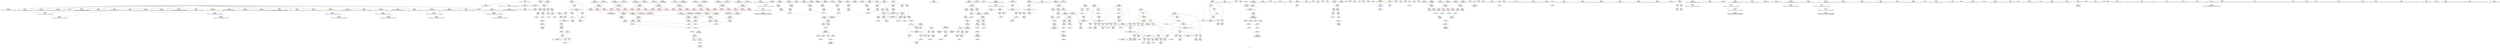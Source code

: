 digraph "SVFG" {
	label="SVFG";

	Node0x5602483c1640 [shape=record,color=grey,label="{NodeID: 0\nNullPtr}"];
	Node0x5602483c1640 -> Node0x5602483d9910[style=solid];
	Node0x5602483c1640 -> Node0x5602483d9a10[style=solid];
	Node0x5602483c1640 -> Node0x5602483d9ae0[style=solid];
	Node0x5602483c1640 -> Node0x5602483d9bb0[style=solid];
	Node0x5602483c1640 -> Node0x5602483d9c80[style=solid];
	Node0x5602483c1640 -> Node0x5602483d9d50[style=solid];
	Node0x5602483c1640 -> Node0x5602483d9e20[style=solid];
	Node0x5602483c1640 -> Node0x5602483d9ef0[style=solid];
	Node0x5602483c1640 -> Node0x5602483d9fc0[style=solid];
	Node0x5602483c1640 -> Node0x5602483da090[style=solid];
	Node0x5602483c1640 -> Node0x5602483da160[style=solid];
	Node0x5602483c1640 -> Node0x5602483da230[style=solid];
	Node0x5602483c1640 -> Node0x5602483da300[style=solid];
	Node0x5602483c1640 -> Node0x5602483da3d0[style=solid];
	Node0x5602483c1640 -> Node0x5602483da4a0[style=solid];
	Node0x5602483c1640 -> Node0x5602483da570[style=solid];
	Node0x5602483c1640 -> Node0x5602483da640[style=solid];
	Node0x5602483c1640 -> Node0x5602483da710[style=solid];
	Node0x5602483c1640 -> Node0x5602483da7e0[style=solid];
	Node0x5602483c1640 -> Node0x5602483e7f60[style=solid];
	Node0x5602483f8830 [shape=record,color=black,label="{NodeID: 609\n393 = PHI(290, 391, )\n}"];
	Node0x5602483f8830 -> Node0x5602483f8dd0[style=solid];
	Node0x5602483ed480 [shape=record,color=blue,label="{NodeID: 443\n584\<--212\nretval\<--\n_Z5solvev\n}"];
	Node0x5602483ed480 -> Node0x56024841ce80[style=dashed];
	Node0x5602483e2c90 [shape=record,color=red,label="{NodeID: 277\n284\<--237\n\<--y2.addr\n_Z11isIntersectdddddddd\n|{<s0>13}}"];
	Node0x5602483e2c90:s0 -> Node0x56024844e3c0[style=solid,color=red];
	Node0x5602483d39e0 [shape=record,color=green,label="{NodeID: 111\n549\<--550\nr\<--r_field_insensitive\n_Z8toDoubleNSt7__cxx1112basic_stringIcSt11char_traitsIcESaIcEEE\n}"];
	Node0x5602483d39e0 -> Node0x5602483e4f80[style=solid];
	Node0x5602483d39e0 -> Node0x5602483de500[style=solid];
	Node0x56024844c410 [shape=record,color=black,label="{NodeID: 886\n128 = PHI()\n2nd arg _Z5distRdddd }"];
	Node0x56024844c410 -> Node0x5602483dc960[style=solid];
	Node0x5602483dca30 [shape=record,color=blue,label="{NodeID: 388\n136\<--129\ny2.addr\<--y2\n_Z5distRdddd\n}"];
	Node0x5602483dca30 -> Node0x5602483e19e0[style=dashed];
	Node0x5602483d7e10 [shape=record,color=purple,label="{NodeID: 222\n691\<--18\narrayidx34\<--c\n_Z5solvev\n}"];
	Node0x5602483d7e10 -> Node0x5602483ed140[style=solid];
	Node0x5602483d4350 [shape=record,color=green,label="{NodeID: 56\n130\<--131\nx1.addr\<--x1.addr_field_insensitive\n_Z5distRdddd\n}"];
	Node0x5602483d4350 -> Node0x5602483e1770[style=solid];
	Node0x5602483d4350 -> Node0x5602483dc7c0[style=solid];
	Node0x56024842cfc0 [shape=record,color=yellow,style=double,label="{NodeID: 831\nRETMU(2V_2)\npts\{10 \}\nFun[_GLOBAL__sub_I_ACRushTC_1_1.cpp]}"];
	Node0x5602483ffd30 [shape=record,color=grey,label="{NodeID: 665\n379 = cmp(378, 342, )\n}"];
	Node0x5602483e5a10 [shape=record,color=red,label="{NodeID: 333\n750\<--590\n\<--R\n_Z5solvev\n}"];
	Node0x5602483e5a10 -> Node0x5602483ed7c0[style=solid];
	Node0x5602483db2a0 [shape=record,color=black,label="{NodeID: 167\n345\<--344\nconv1\<--\n_Z11isUpperCasec\n}"];
	Node0x5602483db2a0 -> Node0x5602483ff5b0[style=solid];
	Node0x5602483b6830 [shape=record,color=green,label="{NodeID: 1\n7\<--1\n__dso_handle\<--dummyObj\nGlob }"];
	Node0x5602483f8dd0 [shape=record,color=black,label="{NodeID: 610\n395 = PHI(330, 393, )\n}"];
	Node0x5602483f8dd0 -> Node0x5602483db9f0[style=solid];
	Node0x5602483ed550 [shape=record,color=blue,label="{NodeID: 444\n590\<--740\nR\<--inc62\n_Z5solvev\n}"];
	Node0x5602483ed550 -> Node0x560248418380[style=dashed];
	Node0x5602483e2d60 [shape=record,color=red,label="{NodeID: 278\n259\<--239\n\<--x3.addr\n_Z11isIntersectdddddddd\n|{<s0>10}}"];
	Node0x5602483e2d60:s0 -> Node0x56024844d050[style=solid,color=red];
	Node0x5602483d3ab0 [shape=record,color=green,label="{NodeID: 112\n551\<--552\nsin\<--sin_field_insensitive\n_Z8toDoubleNSt7__cxx1112basic_stringIcSt11char_traitsIcESaIcEEE\n}"];
	Node0x5602483d3ab0 -> Node0x5602483d65b0[style=solid];
	Node0x56024844c510 [shape=record,color=black,label="{NodeID: 887\n129 = PHI()\n3rd arg _Z5distRdddd }"];
	Node0x56024844c510 -> Node0x5602483dca30[style=solid];
	Node0x560248421f30 [shape=record,color=yellow,style=double,label="{NodeID: 721\n130V_1 = ENCHI(MR_130V_0)\npts\{150000 170000 \}\nFun[main]|{<s0>35|<s1>35}}"];
	Node0x560248421f30:s0 -> Node0x560248422530[style=dashed,color=red];
	Node0x560248421f30:s1 -> Node0x560248422610[style=dashed,color=red];
	Node0x5602483dcb00 [shape=record,color=blue,label="{NodeID: 389\n163\<--155\nx0.addr\<--x0\n_Z9crossOperdddddd\n}"];
	Node0x5602483dcb00 -> Node0x5602483e1b80[style=dashed];
	Node0x5602483dcb00 -> Node0x5602483e1c50[style=dashed];
	Node0x5602483d7ee0 [shape=record,color=purple,label="{NodeID: 223\n702\<--18\narrayidx41\<--c\n_Z5solvev\n}"];
	Node0x5602483d7ee0 -> Node0x5602483e7000[style=solid];
	Node0x5602483d4420 [shape=record,color=green,label="{NodeID: 57\n132\<--133\ny1.addr\<--y1.addr_field_insensitive\n_Z5distRdddd\n}"];
	Node0x5602483d4420 -> Node0x5602483e1840[style=solid];
	Node0x5602483d4420 -> Node0x5602483dc890[style=solid];
	Node0x5602483ffeb0 [shape=record,color=grey,label="{NodeID: 666\n787 = cmp(785, 786, )\n}"];
	Node0x5602483e5ae0 [shape=record,color=red,label="{NodeID: 334\n643\<--592\n\<--ok\n_Z5solvev\n}"];
	Node0x5602483e5ae0 -> Node0x5602483d68f0[style=solid];
	Node0x5602483db370 [shape=record,color=black,label="{NodeID: 168\n334\<--349\n_Z11isUpperCasec_ret\<--\n_Z11isUpperCasec\n|{<s0>16}}"];
	Node0x5602483db370:s0 -> Node0x56024844e2b0[style=solid,color=blue];
	Node0x5602483c10e0 [shape=record,color=green,label="{NodeID: 2\n9\<--1\n\<--dummyObj\nCan only get source location for instruction, argument, global var or function.}"];
	Node0x5602483f9370 [shape=record,color=black,label="{NodeID: 611\n368 = PHI(290, 365, )\n}"];
	Node0x5602483f9370 -> Node0x5602483db5e0[style=solid];
	Node0x5602483ed620 [shape=record,color=blue,label="{NodeID: 445\n588\<--743\nS\<--inc63\n_Z5solvev\n}"];
	Node0x5602483ed620 -> Node0x560248417890[style=dashed];
	Node0x5602483e2e30 [shape=record,color=red,label="{NodeID: 279\n272\<--239\n\<--x3.addr\n_Z11isIntersectdddddddd\n|{<s0>12}}"];
	Node0x5602483e2e30:s0 -> Node0x56024844c610[style=solid,color=red];
	Node0x5602483d3b80 [shape=record,color=green,label="{NodeID: 113\n553\<--554\nexn.slot\<--exn.slot_field_insensitive\n_Z8toDoubleNSt7__cxx1112basic_stringIcSt11char_traitsIcESaIcEEE\n}"];
	Node0x5602483d3b80 -> Node0x5602483e5050[style=solid];
	Node0x5602483d3b80 -> Node0x5602483de5d0[style=solid];
	Node0x56024844c610 [shape=record,color=black,label="{NodeID: 888\n155 = PHI(255, 262, 272, 279, )\n0th arg _Z9crossOperdddddd }"];
	Node0x56024844c610 -> Node0x5602483dcb00[style=solid];
	Node0x5602483dcbd0 [shape=record,color=blue,label="{NodeID: 390\n165\<--156\ny0.addr\<--y0\n_Z9crossOperdddddd\n}"];
	Node0x5602483dcbd0 -> Node0x5602483e1d20[style=dashed];
	Node0x5602483dcbd0 -> Node0x5602483e1df0[style=dashed];
	Node0x5602483d7fb0 [shape=record,color=purple,label="{NodeID: 224\n747\<--18\narrayidx65\<--c\n_Z5solvev\n}"];
	Node0x5602483d7fb0 -> Node0x5602483ed6f0[style=solid];
	Node0x5602483d44f0 [shape=record,color=green,label="{NodeID: 58\n134\<--135\nx2.addr\<--x2.addr_field_insensitive\n_Z5distRdddd\n}"];
	Node0x5602483d44f0 -> Node0x5602483e1910[style=solid];
	Node0x5602483d44f0 -> Node0x5602483dc960[style=solid];
	Node0x560248400030 [shape=record,color=grey,label="{NodeID: 667\n606 = cmp(604, 605, )\n}"];
	Node0x5602483e5bb0 [shape=record,color=red,label="{NodeID: 335\n624\<--594\n\<--i1\n_Z5solvev\n}"];
	Node0x5602483e5bb0 -> Node0x5602483ff8b0[style=solid];
	Node0x5602483db440 [shape=record,color=black,label="{NodeID: 169\n359\<--358\nconv\<--\n_Z11isLowerCasec\n}"];
	Node0x5602483db440 -> Node0x560248400630[style=solid];
	Node0x5602483bf8b0 [shape=record,color=green,label="{NodeID: 3\n12\<--1\n\<--dummyObj\nCan only get source location for instruction, argument, global var or function.}"];
	Node0x5602483f9910 [shape=record,color=black,label="{NodeID: 612\n434 = PHI(428, 432, )\n}"];
	Node0x5602483f9910 -> Node0x5602483dbed0[style=solid];
	Node0x5602483ed6f0 [shape=record,color=blue,label="{NodeID: 446\n747\<--213\narrayidx65\<--\n_Z5solvev\n}"];
	Node0x5602483ed6f0 -> Node0x560248419780[style=dashed];
	Node0x5602483e2f00 [shape=record,color=red,label="{NodeID: 280\n279\<--239\n\<--x3.addr\n_Z11isIntersectdddddddd\n|{<s0>13}}"];
	Node0x5602483e2f00:s0 -> Node0x56024844c610[style=solid,color=red];
	Node0x5602483d8610 [shape=record,color=green,label="{NodeID: 114\n555\<--556\nehselector.slot\<--ehselector.slot_field_insensitive\n_Z8toDoubleNSt7__cxx1112basic_stringIcSt11char_traitsIcESaIcEEE\n}"];
	Node0x5602483d8610 -> Node0x5602483e5120[style=solid];
	Node0x5602483d8610 -> Node0x5602483ec480[style=solid];
	Node0x56024844ca50 [shape=record,color=black,label="{NodeID: 889\n156 = PHI(256, 263, 273, 280, )\n1st arg _Z9crossOperdddddd }"];
	Node0x56024844ca50 -> Node0x5602483dcbd0[style=solid];
	Node0x5602483dcca0 [shape=record,color=blue,label="{NodeID: 391\n167\<--157\nx1.addr\<--x1\n_Z9crossOperdddddd\n}"];
	Node0x5602483dcca0 -> Node0x5602483e1ec0[style=dashed];
	Node0x5602483d8080 [shape=record,color=purple,label="{NodeID: 225\n770\<--20\n\<--.str\nmain\n}"];
	Node0x5602483d45c0 [shape=record,color=green,label="{NodeID: 59\n136\<--137\ny2.addr\<--y2.addr_field_insensitive\n_Z5distRdddd\n}"];
	Node0x5602483d45c0 -> Node0x5602483e19e0[style=solid];
	Node0x5602483d45c0 -> Node0x5602483dca30[style=solid];
	Node0x5602484001b0 [shape=record,color=grey,label="{NodeID: 668\n795 = cmp(793, 794, )\n}"];
	Node0x5602483e5c80 [shape=record,color=red,label="{NodeID: 336\n628\<--594\n\<--i1\n_Z5solvev\n}"];
	Node0x5602483e5c80 -> Node0x5602483d6820[style=solid];
	Node0x5602483db510 [shape=record,color=black,label="{NodeID: 170\n364\<--363\nconv1\<--\n_Z11isLowerCasec\n}"];
	Node0x5602483db510 -> Node0x5602484007b0[style=solid];
	Node0x5602483bf700 [shape=record,color=green,label="{NodeID: 4\n20\<--1\n.str\<--dummyObj\nGlob }"];
	Node0x5602483f9eb0 [shape=record,color=black,label="{NodeID: 613\n289 = PHI(290, 287, )\n}"];
	Node0x5602483f9eb0 -> Node0x5602483dae90[style=solid];
	Node0x5602483ed7c0 [shape=record,color=blue,label="{NodeID: 447\n584\<--750\nretval\<--\n_Z5solvev\n}"];
	Node0x5602483ed7c0 -> Node0x56024841ce80[style=dashed];
	Node0x5602483e2fd0 [shape=record,color=red,label="{NodeID: 281\n260\<--241\n\<--y3.addr\n_Z11isIntersectdddddddd\n|{<s0>10}}"];
	Node0x5602483e2fd0:s0 -> Node0x56024844e3c0[style=solid,color=red];
	Node0x5602483d86e0 [shape=record,color=green,label="{NodeID: 115\n561\<--562\n_ZNSirsERd\<--_ZNSirsERd_field_insensitive\n}"];
	Node0x56024844cc50 [shape=record,color=black,label="{NodeID: 890\n157 = PHI(257, 264, 274, 281, )\n2nd arg _Z9crossOperdddddd }"];
	Node0x56024844cc50 -> Node0x5602483dcca0[style=solid];
	Node0x560248422260 [shape=record,color=yellow,style=double,label="{NodeID: 724\n80V_1 = ENCHI(MR_80V_0)\npts\{517 \}\nFun[_Z7toInt64NSt7__cxx1112basic_stringIcSt11char_traitsIcESaIcEEE]}"];
	Node0x560248422260 -> Node0x5602483de360[style=dashed];
	Node0x5602483dcd70 [shape=record,color=blue,label="{NodeID: 392\n169\<--158\ny1.addr\<--y1\n_Z9crossOperdddddd\n}"];
	Node0x5602483dcd70 -> Node0x5602483e1f90[style=dashed];
	Node0x5602483d8150 [shape=record,color=purple,label="{NodeID: 226\n771\<--22\n\<--.str.2\nmain\n}"];
	Node0x5602483d4690 [shape=record,color=green,label="{NodeID: 60\n152\<--153\n_Z9crossOperdddddd\<--_Z9crossOperdddddd_field_insensitive\n}"];
	Node0x560248400330 [shape=record,color=grey,label="{NodeID: 669\n270 = cmp(269, 12, )\n}"];
	Node0x5602483e5d50 [shape=record,color=red,label="{NodeID: 337\n639\<--594\n\<--i1\n_Z5solvev\n}"];
	Node0x5602483e5d50 -> Node0x5602483fc130[style=solid];
	Node0x5602483db5e0 [shape=record,color=black,label="{NodeID: 171\n353\<--368\n_Z11isLowerCasec_ret\<--\n_Z11isLowerCasec\n|{<s0>17}}"];
	Node0x5602483db5e0:s0 -> Node0x56024844a780[style=solid,color=blue];
	Node0x5602483b68c0 [shape=record,color=green,label="{NodeID: 5\n22\<--1\n.str.2\<--dummyObj\nGlob }"];
	Node0x5602483fa450 [shape=record,color=black,label="{NodeID: 614\n211 = PHI(212, 213, )\n}"];
	Node0x5602483fa450 -> Node0x5602483dd180[style=solid];
	Node0x5602483ed890 [shape=record,color=blue,label="{NodeID: 448\n758\<--12\nretval\<--\nmain\n}"];
	Node0x5602483e30a0 [shape=record,color=red,label="{NodeID: 282\n273\<--241\n\<--y3.addr\n_Z11isIntersectdddddddd\n|{<s0>12}}"];
	Node0x5602483e30a0:s0 -> Node0x56024844ca50[style=solid,color=red];
	Node0x5602483d87b0 [shape=record,color=green,label="{NodeID: 116\n581\<--582\n_Z5solvev\<--_Z5solvev_field_insensitive\n}"];
	Node0x56024844ce50 [shape=record,color=black,label="{NodeID: 891\n158 = PHI(258, 265, 275, 282, )\n3rd arg _Z9crossOperdddddd }"];
	Node0x56024844ce50 -> Node0x5602483dcd70[style=solid];
	Node0x560248422340 [shape=record,color=yellow,style=double,label="{NodeID: 725\n82V_1 = ENCHI(MR_82V_0)\npts\{519 \}\nFun[_Z7toInt64NSt7__cxx1112basic_stringIcSt11char_traitsIcESaIcEEE]}"];
	Node0x560248422340 -> Node0x5602483de430[style=dashed];
	Node0x5602483dce40 [shape=record,color=blue,label="{NodeID: 393\n171\<--159\nx2.addr\<--x2\n_Z9crossOperdddddd\n}"];
	Node0x5602483dce40 -> Node0x5602483e2060[style=dashed];
	Node0x5602483d8220 [shape=record,color=purple,label="{NodeID: 227\n776\<--25\n\<--.str.3\nmain\n}"];
	Node0x5602483d4790 [shape=record,color=green,label="{NodeID: 61\n161\<--162\nretval\<--retval_field_insensitive\n_Z9crossOperdddddd\n}"];
	Node0x5602483d4790 -> Node0x5602483e1ab0[style=solid];
	Node0x5602483d4790 -> Node0x5602483dd0b0[style=solid];
	Node0x5602483d4790 -> Node0x5602483dd180[style=solid];
	Node0x5602484004b0 [shape=record,color=grey,label="{NodeID: 670\n391 = cmp(390, 366, )\n}"];
	Node0x5602484004b0 -> Node0x5602483f8830[style=solid];
	Node0x5602483e5e20 [shape=record,color=red,label="{NodeID: 338\n675\<--596\n\<--key\n_Z5solvev\n}"];
	Node0x5602483e5e20 -> Node0x560248401530[style=solid];
	Node0x5602483db6b0 [shape=record,color=black,label="{NodeID: 172\n378\<--377\nconv\<--\n_Z8isLetterc\n}"];
	Node0x5602483db6b0 -> Node0x5602483ffd30[style=solid];
	Node0x5602483bf0b0 [shape=record,color=green,label="{NodeID: 6\n24\<--1\nstdin\<--dummyObj\nGlob }"];
	Node0x5602483fa9f0 [shape=record,color=black,label="{NodeID: 615\n349 = PHI(290, 346, )\n}"];
	Node0x5602483fa9f0 -> Node0x5602483db370[style=solid];
	Node0x5602483ed960 [shape=record,color=blue,label="{NodeID: 449\n762\<--213\ncase_id\<--\nmain\n}"];
	Node0x5602483ed960 -> Node0x56024841fe90[style=dashed];
	Node0x5602483e3170 [shape=record,color=red,label="{NodeID: 283\n280\<--241\n\<--y3.addr\n_Z11isIntersectdddddddd\n|{<s0>13}}"];
	Node0x5602483e3170:s0 -> Node0x56024844ca50[style=solid,color=red];
	Node0x5602483d88b0 [shape=record,color=green,label="{NodeID: 117\n584\<--585\nretval\<--retval_field_insensitive\n_Z5solvev\n}"];
	Node0x5602483d88b0 -> Node0x5602483e51f0[style=solid];
	Node0x5602483d88b0 -> Node0x5602483ed480[style=solid];
	Node0x5602483d88b0 -> Node0x5602483ed7c0[style=solid];
	Node0x56024844d050 [shape=record,color=black,label="{NodeID: 892\n159 = PHI(259, 266, 276, 283, )\n4th arg _Z9crossOperdddddd }"];
	Node0x56024844d050 -> Node0x5602483dce40[style=solid];
	Node0x5602483dcf10 [shape=record,color=blue,label="{NodeID: 394\n173\<--160\ny2.addr\<--y2\n_Z9crossOperdddddd\n}"];
	Node0x5602483dcf10 -> Node0x5602483e2130[style=dashed];
	Node0x5602483d82f0 [shape=record,color=purple,label="{NodeID: 228\n777\<--27\n\<--.str.4\nmain\n}"];
	Node0x5602483d4860 [shape=record,color=green,label="{NodeID: 62\n163\<--164\nx0.addr\<--x0.addr_field_insensitive\n_Z9crossOperdddddd\n}"];
	Node0x5602483d4860 -> Node0x5602483e1b80[style=solid];
	Node0x5602483d4860 -> Node0x5602483e1c50[style=solid];
	Node0x5602483d4860 -> Node0x5602483dcb00[style=solid];
	Node0x560248400630 [shape=record,color=grey,label="{NodeID: 671\n360 = cmp(359, 361, )\n}"];
	Node0x5602483e5ef0 [shape=record,color=red,label="{NodeID: 339\n681\<--596\n\<--key\n_Z5solvev\n}"];
	Node0x5602483e5ef0 -> Node0x5602483d6b60[style=solid];
	Node0x5602483db780 [shape=record,color=black,label="{NodeID: 173\n382\<--381\nconv1\<--\n_Z8isLetterc\n}"];
	Node0x5602483db780 -> Node0x5602483feb30[style=solid];
	Node0x5602483bf140 [shape=record,color=green,label="{NodeID: 7\n25\<--1\n.str.3\<--dummyObj\nGlob }"];
	Node0x5602483faf90 [shape=record,color=black,label="{NodeID: 616\n414 = PHI(290, 411, )\n}"];
	Node0x5602483faf90 -> Node0x5602483dbc60[style=solid];
	Node0x5602483eda30 [shape=record,color=blue,label="{NodeID: 450\n764\<--12\ni\<--\nmain\n}"];
	Node0x5602483eda30 -> Node0x5602483e7680[style=dashed];
	Node0x5602483eda30 -> Node0x5602483e7750[style=dashed];
	Node0x5602483eda30 -> Node0x5602483e7820[style=dashed];
	Node0x5602483eda30 -> Node0x5602483e78f0[style=dashed];
	Node0x5602483eda30 -> Node0x5602483edb00[style=dashed];
	Node0x5602483eda30 -> Node0x56024841f9c0[style=dashed];
	Node0x5602483e3240 [shape=record,color=red,label="{NodeID: 284\n266\<--243\n\<--x4.addr\n_Z11isIntersectdddddddd\n|{<s0>11}}"];
	Node0x5602483e3240:s0 -> Node0x56024844d050[style=solid,color=red];
	Node0x5602483d8980 [shape=record,color=green,label="{NodeID: 118\n586\<--587\ni\<--i_field_insensitive\n_Z5solvev\n}"];
	Node0x5602483d8980 -> Node0x5602483e52c0[style=solid];
	Node0x5602483d8980 -> Node0x5602483e5390[style=solid];
	Node0x5602483d8980 -> Node0x5602483e5460[style=solid];
	Node0x5602483d8980 -> Node0x5602483ec510[style=solid];
	Node0x5602483d8980 -> Node0x5602483ec6b0[style=solid];
	Node0x56024844d7f0 [shape=record,color=black,label="{NodeID: 893\n475 = PHI()\n}"];
	Node0x560248422530 [shape=record,color=yellow,style=double,label="{NodeID: 727\n110V_1 = ENCHI(MR_110V_0)\npts\{150000 \}\nFun[_Z5solvev]}"];
	Node0x560248422530 -> Node0x5602483e70d0[style=dashed];
	Node0x5602483dcfe0 [shape=record,color=blue,label="{NodeID: 395\n175\<--197\nt\<--sub5\n_Z9crossOperdddddd\n}"];
	Node0x5602483dcfe0 -> Node0x5602483e2200[style=dashed];
	Node0x5602483dcfe0 -> Node0x5602483e22d0[style=dashed];
	Node0x5602483d83c0 [shape=record,color=purple,label="{NodeID: 229\n779\<--30\n\<--.str.5\nmain\n}"];
	Node0x5602483d4930 [shape=record,color=green,label="{NodeID: 63\n165\<--166\ny0.addr\<--y0.addr_field_insensitive\n_Z9crossOperdddddd\n}"];
	Node0x5602483d4930 -> Node0x5602483e1d20[style=solid];
	Node0x5602483d4930 -> Node0x5602483e1df0[style=solid];
	Node0x5602483d4930 -> Node0x5602483dcbd0[style=solid];
	Node0x5602484007b0 [shape=record,color=grey,label="{NodeID: 672\n365 = cmp(364, 366, )\n}"];
	Node0x5602484007b0 -> Node0x5602483f9370[style=solid];
	Node0x5602483e5fc0 [shape=record,color=red,label="{NodeID: 340\n689\<--596\n\<--key\n_Z5solvev\n}"];
	Node0x5602483e5fc0 -> Node0x5602483d6c30[style=solid];
	Node0x5602483db850 [shape=record,color=black,label="{NodeID: 174\n386\<--385\nconv3\<--\n_Z8isLetterc\n}"];
	Node0x5602483db850 -> Node0x5602483ffa30[style=solid];
	Node0x5602483d0950 [shape=record,color=green,label="{NodeID: 8\n27\<--1\n.str.4\<--dummyObj\nGlob }"];
	Node0x5602483fb530 [shape=record,color=grey,label="{NodeID: 617\n195 = Binary(193, 194, )\n}"];
	Node0x5602483fb530 -> Node0x5602483fb830[style=solid];
	Node0x5602483edb00 [shape=record,color=blue,label="{NodeID: 451\n764\<--807\ni\<--inc\nmain\n}"];
	Node0x5602483edb00 -> Node0x5602483e7680[style=dashed];
	Node0x5602483edb00 -> Node0x5602483e7750[style=dashed];
	Node0x5602483edb00 -> Node0x5602483e7820[style=dashed];
	Node0x5602483edb00 -> Node0x5602483e78f0[style=dashed];
	Node0x5602483edb00 -> Node0x5602483edb00[style=dashed];
	Node0x5602483edb00 -> Node0x56024841f9c0[style=dashed];
	Node0x5602483e3310 [shape=record,color=red,label="{NodeID: 285\n274\<--243\n\<--x4.addr\n_Z11isIntersectdddddddd\n|{<s0>12}}"];
	Node0x5602483e3310:s0 -> Node0x56024844cc50[style=solid,color=red];
	Node0x5602483d8a50 [shape=record,color=green,label="{NodeID: 119\n588\<--589\nS\<--S_field_insensitive\n_Z5solvev\n}"];
	Node0x5602483d8a50 -> Node0x5602483e5530[style=solid];
	Node0x5602483d8a50 -> Node0x5602483e5600[style=solid];
	Node0x5602483d8a50 -> Node0x5602483e56d0[style=solid];
	Node0x5602483d8a50 -> Node0x5602483e57a0[style=solid];
	Node0x5602483d8a50 -> Node0x5602483ec780[style=solid];
	Node0x5602483d8a50 -> Node0x5602483ed070[style=solid];
	Node0x5602483d8a50 -> Node0x5602483ed620[style=solid];
	Node0x56024844d8f0 [shape=record,color=black,label="{NodeID: 894\n52 = PHI()\n}"];
	Node0x560248422610 [shape=record,color=yellow,style=double,label="{NodeID: 728\n112V_1 = ENCHI(MR_112V_0)\npts\{170000 \}\nFun[_Z5solvev]}"];
	Node0x560248422610 -> Node0x5602483e6e60[style=dashed];
	Node0x560248422610 -> Node0x5602483e71a0[style=dashed];
	Node0x560248422610 -> Node0x5602483e7270[style=dashed];
	Node0x5602483dd0b0 [shape=record,color=blue,label="{NodeID: 396\n161\<--12\nretval\<--\n_Z9crossOperdddddd\n}"];
	Node0x5602483dd0b0 -> Node0x560248419c80[style=dashed];
	Node0x5602483d8490 [shape=record,color=purple,label="{NodeID: 230\n789\<--30\n\<--.str.5\nmain\n}"];
	Node0x5602483d4a00 [shape=record,color=green,label="{NodeID: 64\n167\<--168\nx1.addr\<--x1.addr_field_insensitive\n_Z9crossOperdddddd\n}"];
	Node0x5602483d4a00 -> Node0x5602483e1ec0[style=solid];
	Node0x5602483d4a00 -> Node0x5602483dcca0[style=solid];
	Node0x560248400930 [shape=record,color=grey,label="{NodeID: 673\n698 = cmp(696, 697, )\n}"];
	Node0x5602483e6090 [shape=record,color=red,label="{NodeID: 341\n713\<--596\n\<--key\n_Z5solvev\n}"];
	Node0x5602483e6090 -> Node0x5602483fecb0[style=solid];
	Node0x5602483db920 [shape=record,color=black,label="{NodeID: 175\n390\<--389\nconv5\<--\n_Z8isLetterc\n}"];
	Node0x5602483db920 -> Node0x5602484004b0[style=solid];
	Node0x5602483d09e0 [shape=record,color=green,label="{NodeID: 9\n29\<--1\nstdout\<--dummyObj\nGlob }"];
	Node0x5602483fb6b0 [shape=record,color=grey,label="{NodeID: 618\n197 = Binary(189, 196, )\n}"];
	Node0x5602483fb6b0 -> Node0x5602483dcfe0[style=solid];
	Node0x5602483edbd0 [shape=record,color=blue,label="{NodeID: 452\n766\<--810\nret\<--call10\nmain\n}"];
	Node0x5602483edbd0 -> Node0x5602483e79c0[style=dashed];
	Node0x5602483edbd0 -> Node0x5602483e7a90[style=dashed];
	Node0x5602483edbd0 -> Node0x560248417760[style=dashed];
	Node0x5602483e33e0 [shape=record,color=red,label="{NodeID: 286\n281\<--243\n\<--x4.addr\n_Z11isIntersectdddddddd\n|{<s0>13}}"];
	Node0x5602483e33e0:s0 -> Node0x56024844cc50[style=solid,color=red];
	Node0x5602483d8b20 [shape=record,color=green,label="{NodeID: 120\n590\<--591\nR\<--R_field_insensitive\n_Z5solvev\n}"];
	Node0x5602483d8b20 -> Node0x5602483e5870[style=solid];
	Node0x5602483d8b20 -> Node0x5602483e5940[style=solid];
	Node0x5602483d8b20 -> Node0x5602483e5a10[style=solid];
	Node0x5602483d8b20 -> Node0x5602483ec850[style=solid];
	Node0x5602483d8b20 -> Node0x5602483ecfa0[style=solid];
	Node0x5602483d8b20 -> Node0x5602483ed550[style=solid];
	Node0x56024844d9f0 [shape=record,color=black,label="{NodeID: 895\n70 = PHI()\n}"];
	Node0x56024844d9f0 -> Node0x5602483e8060[style=solid];
	Node0x5602483dd180 [shape=record,color=blue,label="{NodeID: 397\n161\<--211\nretval\<--cond\n_Z9crossOperdddddd\n}"];
	Node0x5602483dd180 -> Node0x560248419c80[style=dashed];
	Node0x5602483e0710 [shape=record,color=purple,label="{NodeID: 231\n803\<--32\n\<--.str.6\nmain\n}"];
	Node0x5602483d4ad0 [shape=record,color=green,label="{NodeID: 65\n169\<--170\ny1.addr\<--y1.addr_field_insensitive\n_Z9crossOperdddddd\n}"];
	Node0x5602483d4ad0 -> Node0x5602483e1f90[style=solid];
	Node0x5602483d4ad0 -> Node0x5602483dcd70[style=solid];
	Node0x560248400ab0 [shape=record,color=grey,label="{NodeID: 674\n735 = cmp(734, 12, )\n}"];
	Node0x5602483e6160 [shape=record,color=red,label="{NodeID: 342\n720\<--596\n\<--key\n_Z5solvev\n}"];
	Node0x5602483e6160 -> Node0x5602483d6f70[style=solid];
	Node0x5602483db9f0 [shape=record,color=black,label="{NodeID: 176\n372\<--395\n_Z8isLetterc_ret\<--\n_Z8isLetterc\n}"];
	Node0x5602483d0a70 [shape=record,color=green,label="{NodeID: 10\n30\<--1\n.str.5\<--dummyObj\nGlob }"];
	Node0x5602483fb830 [shape=record,color=grey,label="{NodeID: 619\n196 = Binary(192, 195, )\n}"];
	Node0x5602483fb830 -> Node0x5602483fb6b0[style=solid];
	Node0x5602483edca0 [shape=record,color=blue,label="{NodeID: 453\n762\<--829\ncase_id\<--inc16\nmain\n}"];
	Node0x5602483edca0 -> Node0x56024841fe90[style=dashed];
	Node0x5602483e34b0 [shape=record,color=red,label="{NodeID: 287\n267\<--245\n\<--y4.addr\n_Z11isIntersectdddddddd\n|{<s0>11}}"];
	Node0x5602483e34b0:s0 -> Node0x56024844e3c0[style=solid,color=red];
	Node0x5602483d8bf0 [shape=record,color=green,label="{NodeID: 121\n592\<--593\nok\<--ok_field_insensitive\n_Z5solvev\n}"];
	Node0x5602483d8bf0 -> Node0x5602483e5ae0[style=solid];
	Node0x5602483d8bf0 -> Node0x5602483ec920[style=solid];
	Node0x5602483d8bf0 -> Node0x5602483ecac0[style=solid];
	Node0x56024844db50 [shape=record,color=black,label="{NodeID: 896\n100 = PHI(114, )\n}"];
	Node0x56024844db50 -> Node0x5602483fbb30[style=solid];
	Node0x5602484227d0 [shape=record,color=yellow,style=double,label="{NodeID: 730\n90V_1 = ENCHI(MR_90V_0)\npts\{13 \}\nFun[_Z5solvev]}"];
	Node0x5602484227d0 -> Node0x5602483e0ce0[style=dashed];
	Node0x5602484227d0 -> Node0x5602483e0db0[style=dashed];
	Node0x5602484227d0 -> Node0x5602483e0e80[style=dashed];
	Node0x5602484227d0 -> Node0x5602483e0f50[style=dashed];
	Node0x5602483dd250 [shape=record,color=blue,label="{NodeID: 398\n231\<--223\nx1.addr\<--x1\n_Z11isIntersectdddddddd\n}"];
	Node0x5602483dd250 -> Node0x5602483e23a0[style=dashed];
	Node0x5602483dd250 -> Node0x5602483e2470[style=dashed];
	Node0x5602483dd250 -> Node0x5602483e2540[style=dashed];
	Node0x5602483e07a0 [shape=record,color=purple,label="{NodeID: 232\n813\<--34\n\<--.str.7\nmain\n}"];
	Node0x5602483d4ba0 [shape=record,color=green,label="{NodeID: 66\n171\<--172\nx2.addr\<--x2.addr_field_insensitive\n_Z9crossOperdddddd\n}"];
	Node0x5602483d4ba0 -> Node0x5602483e2060[style=solid];
	Node0x5602483d4ba0 -> Node0x5602483dce40[style=solid];
	Node0x560248400c30 [shape=record,color=grey,label="{NodeID: 675\n311 = cmp(310, 204, )\n}"];
	Node0x5602483e6230 [shape=record,color=red,label="{NodeID: 343\n734\<--596\n\<--key\n_Z5solvev\n}"];
	Node0x5602483e6230 -> Node0x560248400ab0[style=solid];
	Node0x5602483dbac0 [shape=record,color=black,label="{NodeID: 177\n405\<--404\nconv\<--\n_Z7isDigitc\n}"];
	Node0x5602483dbac0 -> Node0x5602484016b0[style=solid];
	Node0x5602483d0b00 [shape=record,color=green,label="{NodeID: 11\n32\<--1\n.str.6\<--dummyObj\nGlob }"];
	Node0x5602483fb9b0 [shape=record,color=grey,label="{NodeID: 620\n286 = Binary(278, 285, )\n}"];
	Node0x5602483fb9b0 -> Node0x5602483fe530[style=solid];
	Node0x5602483e3580 [shape=record,color=red,label="{NodeID: 288\n275\<--245\n\<--y4.addr\n_Z11isIntersectdddddddd\n|{<s0>12}}"];
	Node0x5602483e3580:s0 -> Node0x56024844ce50[style=solid,color=red];
	Node0x5602483d8cc0 [shape=record,color=green,label="{NodeID: 122\n594\<--595\ni1\<--i1_field_insensitive\n_Z5solvev\n}"];
	Node0x5602483d8cc0 -> Node0x5602483e5bb0[style=solid];
	Node0x5602483d8cc0 -> Node0x5602483e5c80[style=solid];
	Node0x5602483d8cc0 -> Node0x5602483e5d50[style=solid];
	Node0x5602483d8cc0 -> Node0x5602483ec9f0[style=solid];
	Node0x5602483d8cc0 -> Node0x5602483ecb90[style=solid];
	Node0x56024844dd20 [shape=record,color=black,label="{NodeID: 897\n106 = PHI(114, )\n}"];
	Node0x56024844dd20 -> Node0x5602483fbb30[style=solid];
	Node0x5602483dd320 [shape=record,color=blue,label="{NodeID: 399\n233\<--224\ny1.addr\<--y1\n_Z11isIntersectdddddddd\n}"];
	Node0x5602483dd320 -> Node0x5602483e2610[style=dashed];
	Node0x5602483dd320 -> Node0x5602483e26e0[style=dashed];
	Node0x5602483dd320 -> Node0x5602483e27b0[style=dashed];
	Node0x5602483e0870 [shape=record,color=purple,label="{NodeID: 233\n820\<--36\n\<--.str.8\nmain\n}"];
	Node0x5602483d4c70 [shape=record,color=green,label="{NodeID: 67\n173\<--174\ny2.addr\<--y2.addr_field_insensitive\n_Z9crossOperdddddd\n}"];
	Node0x5602483d4c70 -> Node0x5602483e2130[style=solid];
	Node0x5602483d4c70 -> Node0x5602483dcf10[style=solid];
	Node0x560248400db0 [shape=record,color=grey,label="{NodeID: 676\n325 = cmp(323, 324, )\n}"];
	Node0x560248400db0 -> Node0x5602483db030[style=solid];
	Node0x5602483e6300 [shape=record,color=red,label="{NodeID: 344\n745\<--596\n\<--key\n_Z5solvev\n}"];
	Node0x5602483e6300 -> Node0x5602483d7040[style=solid];
	Node0x5602483dbb90 [shape=record,color=black,label="{NodeID: 178\n410\<--409\nconv1\<--\n_Z7isDigitc\n}"];
	Node0x5602483dbb90 -> Node0x5602483ff430[style=solid];
	Node0x5602483d0b90 [shape=record,color=green,label="{NodeID: 12\n34\<--1\n.str.7\<--dummyObj\nGlob }"];
	Node0x5602483fbb30 [shape=record,color=grey,label="{NodeID: 621\n107 = Binary(100, 106, )\n}"];
	Node0x5602483e3650 [shape=record,color=red,label="{NodeID: 289\n282\<--245\n\<--y4.addr\n_Z11isIntersectdddddddd\n|{<s0>13}}"];
	Node0x5602483e3650:s0 -> Node0x56024844ce50[style=solid,color=red];
	Node0x5602483d8d90 [shape=record,color=green,label="{NodeID: 123\n596\<--597\nkey\<--key_field_insensitive\n_Z5solvev\n}"];
	Node0x5602483d8d90 -> Node0x5602483e5e20[style=solid];
	Node0x5602483d8d90 -> Node0x5602483e5ef0[style=solid];
	Node0x5602483d8d90 -> Node0x5602483e5fc0[style=solid];
	Node0x5602483d8d90 -> Node0x5602483e6090[style=solid];
	Node0x5602483d8d90 -> Node0x5602483e6160[style=solid];
	Node0x5602483d8d90 -> Node0x5602483e6230[style=solid];
	Node0x5602483d8d90 -> Node0x5602483e6300[style=solid];
	Node0x5602483d8d90 -> Node0x5602483ecc60[style=solid];
	Node0x5602483d8d90 -> Node0x5602483ece00[style=solid];
	Node0x5602483d8d90 -> Node0x5602483ed2e0[style=solid];
	Node0x56024844de60 [shape=record,color=black,label="{NodeID: 898\n108 = PHI()\n}"];
	Node0x56024844de60 -> Node0x5602483daa80[style=solid];
	Node0x5602483dd3f0 [shape=record,color=blue,label="{NodeID: 400\n235\<--225\nx2.addr\<--x2\n_Z11isIntersectdddddddd\n}"];
	Node0x5602483dd3f0 -> Node0x5602483e2880[style=dashed];
	Node0x5602483dd3f0 -> Node0x5602483e2950[style=dashed];
	Node0x5602483dd3f0 -> Node0x5602483e2a20[style=dashed];
	Node0x5602483e0940 [shape=record,color=purple,label="{NodeID: 234\n824\<--38\n\<--.str.9\nmain\n}"];
	Node0x5602483d4d40 [shape=record,color=green,label="{NodeID: 68\n175\<--176\nt\<--t_field_insensitive\n_Z9crossOperdddddd\n}"];
	Node0x5602483d4d40 -> Node0x5602483e2200[style=solid];
	Node0x5602483d4d40 -> Node0x5602483e22d0[style=solid];
	Node0x5602483d4d40 -> Node0x5602483dcfe0[style=solid];
	Node0x560248400f30 [shape=record,color=grey,label="{NodeID: 677\n321 = cmp(319, 320, )\n}"];
	Node0x560248400f30 -> Node0x5602483daf60[style=solid];
	Node0x5602483e63d0 [shape=record,color=red,label="{NodeID: 345\n650\<--598\n\<--i13\n_Z5solvev\n}"];
	Node0x5602483e63d0 -> Node0x5602483fefb0[style=solid];
	Node0x5602483dbc60 [shape=record,color=black,label="{NodeID: 179\n399\<--414\n_Z7isDigitc_ret\<--\n_Z7isDigitc\n}"];
	Node0x5602483d0c20 [shape=record,color=green,label="{NodeID: 13\n36\<--1\n.str.8\<--dummyObj\nGlob }"];
	Node0x5602483fbcb0 [shape=record,color=grey,label="{NodeID: 622\n121 = Binary(119, 120, )\n}"];
	Node0x5602483fbcb0 -> Node0x5602483dab50[style=solid];
	Node0x5602483e3720 [shape=record,color=red,label="{NodeID: 290\n307\<--298\n\<--s.addr\n_Z8isMiddleddd\n}"];
	Node0x5602483e3720 -> Node0x5602483fd7b0[style=solid];
	Node0x5602483d8e60 [shape=record,color=green,label="{NodeID: 124\n598\<--599\ni13\<--i13_field_insensitive\n_Z5solvev\n}"];
	Node0x5602483d8e60 -> Node0x5602483e63d0[style=solid];
	Node0x5602483d8e60 -> Node0x5602483e64a0[style=solid];
	Node0x5602483d8e60 -> Node0x5602483e6570[style=solid];
	Node0x5602483d8e60 -> Node0x5602483e6640[style=solid];
	Node0x5602483d8e60 -> Node0x5602483e6710[style=solid];
	Node0x5602483d8e60 -> Node0x5602483ecd30[style=solid];
	Node0x5602483d8e60 -> Node0x5602483eced0[style=solid];
	Node0x56024844df30 [shape=record,color=black,label="{NodeID: 899\n145 = PHI(114, )\n}"];
	Node0x56024844df30 -> Node0x5602483fca30[style=solid];
	Node0x5602483dd4c0 [shape=record,color=blue,label="{NodeID: 401\n237\<--226\ny2.addr\<--y2\n_Z11isIntersectdddddddd\n}"];
	Node0x5602483dd4c0 -> Node0x5602483e2af0[style=dashed];
	Node0x5602483dd4c0 -> Node0x5602483e2bc0[style=dashed];
	Node0x5602483dd4c0 -> Node0x5602483e2c90[style=dashed];
	Node0x5602483e0a10 [shape=record,color=purple,label="{NodeID: 235\n848\<--40\nllvm.global_ctors_0\<--llvm.global_ctors\nGlob }"];
	Node0x5602483e0a10 -> Node0x5602483e7d60[style=solid];
	Node0x5602483d4e10 [shape=record,color=green,label="{NodeID: 69\n201\<--202\nllvm.fabs.f64\<--llvm.fabs.f64_field_insensitive\n}"];
	Node0x5602484010b0 [shape=record,color=grey,label="{NodeID: 678\n317 = cmp(316, 204, )\n}"];
	Node0x5602483e64a0 [shape=record,color=red,label="{NodeID: 346\n654\<--598\n\<--i13\n_Z5solvev\n}"];
	Node0x5602483e64a0 -> Node0x5602483d69c0[style=solid];
	Node0x5602483dbd30 [shape=record,color=black,label="{NodeID: 180\n427\<--426\nconv\<--\n_Z11toLowerCasec\n}"];
	Node0x5602483dbd30 -> Node0x5602483fd330[style=solid];
	Node0x5602483d0cb0 [shape=record,color=green,label="{NodeID: 14\n38\<--1\n.str.9\<--dummyObj\nGlob }"];
	Node0x5602483fbe30 [shape=record,color=grey,label="{NodeID: 623\n829 = Binary(828, 213, )\n}"];
	Node0x5602483fbe30 -> Node0x5602483edca0[style=solid];
	Node0x5602483e37f0 [shape=record,color=red,label="{NodeID: 291\n319\<--298\n\<--s.addr\n_Z8isMiddleddd\n}"];
	Node0x5602483e37f0 -> Node0x560248400f30[style=solid];
	Node0x5602483d8f30 [shape=record,color=green,label="{NodeID: 125\n600\<--601\ni36\<--i36_field_insensitive\n_Z5solvev\n}"];
	Node0x5602483d8f30 -> Node0x5602483e67e0[style=solid];
	Node0x5602483d8f30 -> Node0x5602483e68b0[style=solid];
	Node0x5602483d8f30 -> Node0x5602483e6980[style=solid];
	Node0x5602483d8f30 -> Node0x5602483e6a50[style=solid];
	Node0x5602483d8f30 -> Node0x5602483e6b20[style=solid];
	Node0x5602483d8f30 -> Node0x5602483e6bf0[style=solid];
	Node0x5602483d8f30 -> Node0x5602483ed210[style=solid];
	Node0x5602483d8f30 -> Node0x5602483ed3b0[style=solid];
	Node0x56024844e0a0 [shape=record,color=black,label="{NodeID: 900\n149 = PHI(114, )\n}"];
	Node0x56024844e0a0 -> Node0x5602483fca30[style=solid];
	Node0x5602483dd590 [shape=record,color=blue,label="{NodeID: 402\n239\<--227\nx3.addr\<--x3\n_Z11isIntersectdddddddd\n}"];
	Node0x5602483dd590 -> Node0x5602483e2d60[style=dashed];
	Node0x5602483dd590 -> Node0x5602483e2e30[style=dashed];
	Node0x5602483dd590 -> Node0x5602483e2f00[style=dashed];
	Node0x5602483e0ae0 [shape=record,color=purple,label="{NodeID: 236\n849\<--40\nllvm.global_ctors_1\<--llvm.global_ctors\nGlob }"];
	Node0x5602483e0ae0 -> Node0x5602483e7e60[style=solid];
	Node0x5602483d4f10 [shape=record,color=green,label="{NodeID: 70\n220\<--221\n_Z11isIntersectdddddddd\<--_Z11isIntersectdddddddd_field_insensitive\n}"];
	Node0x560248401230 [shape=record,color=grey,label="{NodeID: 679\n209 = cmp(208, 9, )\n}"];
	Node0x560248401230 -> Node0x5602483dacf0[style=solid];
	Node0x5602483e6570 [shape=record,color=red,label="{NodeID: 347\n661\<--598\n\<--i13\n_Z5solvev\n}"];
	Node0x5602483e6570 -> Node0x5602483d6a90[style=solid];
	Node0x5602483dbe00 [shape=record,color=black,label="{NodeID: 181\n432\<--431\nconv1\<--\n_Z11toLowerCasec\n}"];
	Node0x5602483dbe00 -> Node0x5602483f9910[style=solid];
	Node0x5602483d0d40 [shape=record,color=green,label="{NodeID: 15\n41\<--1\n\<--dummyObj\nCan only get source location for instruction, argument, global var or function.}"];
	Node0x5602483fbfb0 [shape=record,color=grey,label="{NodeID: 624\n148 = Binary(146, 147, )\n|{<s0>8}}"];
	Node0x5602483fbfb0:s0 -> Node0x56024844e9b0[style=solid,color=red];
	Node0x5602483e38c0 [shape=record,color=red,label="{NodeID: 292\n308\<--300\n\<--m.addr\n_Z8isMiddleddd\n}"];
	Node0x5602483e38c0 -> Node0x5602483fd7b0[style=solid];
	Node0x5602483d9000 [shape=record,color=green,label="{NodeID: 126\n755\<--756\nmain\<--main_field_insensitive\n}"];
	Node0x56024844e1e0 [shape=record,color=black,label="{NodeID: 901\n200 = PHI()\n}"];
	Node0x56024844e1e0 -> Node0x5602483fe6b0[style=solid];
	Node0x5602483dd660 [shape=record,color=blue,label="{NodeID: 403\n241\<--228\ny3.addr\<--y3\n_Z11isIntersectdddddddd\n}"];
	Node0x5602483dd660 -> Node0x5602483e2fd0[style=dashed];
	Node0x5602483dd660 -> Node0x5602483e30a0[style=dashed];
	Node0x5602483dd660 -> Node0x5602483e3170[style=dashed];
	Node0x5602483e0be0 [shape=record,color=purple,label="{NodeID: 237\n850\<--40\nllvm.global_ctors_2\<--llvm.global_ctors\nGlob }"];
	Node0x5602483e0be0 -> Node0x5602483e7f60[style=solid];
	Node0x5602483d5010 [shape=record,color=green,label="{NodeID: 71\n231\<--232\nx1.addr\<--x1.addr_field_insensitive\n_Z11isIntersectdddddddd\n}"];
	Node0x5602483d5010 -> Node0x5602483e23a0[style=solid];
	Node0x5602483d5010 -> Node0x5602483e2470[style=solid];
	Node0x5602483d5010 -> Node0x5602483e2540[style=solid];
	Node0x5602483d5010 -> Node0x5602483dd250[style=solid];
	Node0x5602484013b0 [shape=record,color=grey,label="{NodeID: 680\n327 = cmp(322, 326, )\n}"];
	Node0x5602484013b0 -> Node0x5602483f7cb0[style=solid];
	Node0x5602483e6640 [shape=record,color=red,label="{NodeID: 348\n667\<--598\n\<--i13\n_Z5solvev\n}"];
	Node0x5602483e6640 -> Node0x5602483ece00[style=solid];
	Node0x5602483dbed0 [shape=record,color=black,label="{NodeID: 182\n435\<--434\nconv2\<--cond\n_Z11toLowerCasec\n}"];
	Node0x5602483dbed0 -> Node0x5602483dbfa0[style=solid];
	Node0x5602483d0dd0 [shape=record,color=green,label="{NodeID: 16\n71\<--1\n\<--dummyObj\nCan only get source location for instruction, argument, global var or function.}"];
	Node0x5602483fc130 [shape=record,color=grey,label="{NodeID: 625\n640 = Binary(639, 213, )\n}"];
	Node0x5602483fc130 -> Node0x5602483ecb90[style=solid];
	Node0x5602483e3990 [shape=record,color=red,label="{NodeID: 293\n314\<--300\n\<--m.addr\n_Z8isMiddleddd\n}"];
	Node0x5602483e3990 -> Node0x5602483fd4b0[style=solid];
	Node0x5602483d9100 [shape=record,color=green,label="{NodeID: 127\n758\<--759\nretval\<--retval_field_insensitive\nmain\n}"];
	Node0x5602483d9100 -> Node0x5602483ed890[style=solid];
	Node0x56024844e2b0 [shape=record,color=black,label="{NodeID: 902\n424 = PHI(334, )\n}"];
	Node0x5602483dd730 [shape=record,color=blue,label="{NodeID: 404\n243\<--229\nx4.addr\<--x4\n_Z11isIntersectdddddddd\n}"];
	Node0x5602483dd730 -> Node0x5602483e3240[style=dashed];
	Node0x5602483dd730 -> Node0x5602483e3310[style=dashed];
	Node0x5602483dd730 -> Node0x5602483e33e0[style=dashed];
	Node0x5602483e0ce0 [shape=record,color=red,label="{NodeID: 238\n605\<--11\n\<--n\n_Z5solvev\n}"];
	Node0x5602483e0ce0 -> Node0x560248400030[style=solid];
	Node0x5602483d50e0 [shape=record,color=green,label="{NodeID: 72\n233\<--234\ny1.addr\<--y1.addr_field_insensitive\n_Z11isIntersectdddddddd\n}"];
	Node0x5602483d50e0 -> Node0x5602483e2610[style=solid];
	Node0x5602483d50e0 -> Node0x5602483e26e0[style=solid];
	Node0x5602483d50e0 -> Node0x5602483e27b0[style=solid];
	Node0x5602483d50e0 -> Node0x5602483dd320[style=solid];
	Node0x560248401530 [shape=record,color=grey,label="{NodeID: 681\n676 = cmp(675, 12, )\n}"];
	Node0x5602483e6710 [shape=record,color=red,label="{NodeID: 349\n671\<--598\n\<--i13\n_Z5solvev\n}"];
	Node0x5602483e6710 -> Node0x5602483fe0b0[style=solid];
	Node0x5602483dbfa0 [shape=record,color=black,label="{NodeID: 183\n418\<--435\n_Z11toLowerCasec_ret\<--conv2\n_Z11toLowerCasec\n}"];
	Node0x5602483d0e60 [shape=record,color=green,label="{NodeID: 17\n204\<--1\n\<--dummyObj\nCan only get source location for instruction, argument, global var or function.}"];
	Node0x5602483fc2b0 [shape=record,color=grey,label="{NodeID: 626\n144 = Binary(142, 143, )\n|{<s0>7}}"];
	Node0x5602483fc2b0:s0 -> Node0x56024844e9b0[style=solid,color=red];
	Node0x5602483e3a60 [shape=record,color=red,label="{NodeID: 294\n320\<--300\n\<--m.addr\n_Z8isMiddleddd\n}"];
	Node0x5602483e3a60 -> Node0x560248400f30[style=solid];
	Node0x5602483d91d0 [shape=record,color=green,label="{NodeID: 128\n760\<--761\ntestcase\<--testcase_field_insensitive\nmain\n}"];
	Node0x5602483d91d0 -> Node0x5602483e7340[style=solid];
	Node0x56024844e3c0 [shape=record,color=black,label="{NodeID: 903\n160 = PHI(260, 267, 277, 284, )\n5th arg _Z9crossOperdddddd }"];
	Node0x56024844e3c0 -> Node0x5602483dcf10[style=solid];
	Node0x5602483dd800 [shape=record,color=blue,label="{NodeID: 405\n245\<--230\ny4.addr\<--y4\n_Z11isIntersectdddddddd\n}"];
	Node0x5602483dd800 -> Node0x5602483e34b0[style=dashed];
	Node0x5602483dd800 -> Node0x5602483e3580[style=dashed];
	Node0x5602483dd800 -> Node0x5602483e3650[style=dashed];
	Node0x5602483e0db0 [shape=record,color=red,label="{NodeID: 239\n625\<--11\n\<--n\n_Z5solvev\n}"];
	Node0x5602483e0db0 -> Node0x5602483ff8b0[style=solid];
	Node0x5602483d51b0 [shape=record,color=green,label="{NodeID: 73\n235\<--236\nx2.addr\<--x2.addr_field_insensitive\n_Z11isIntersectdddddddd\n}"];
	Node0x5602483d51b0 -> Node0x5602483e2880[style=solid];
	Node0x5602483d51b0 -> Node0x5602483e2950[style=solid];
	Node0x5602483d51b0 -> Node0x5602483e2a20[style=solid];
	Node0x5602483d51b0 -> Node0x5602483dd3f0[style=solid];
	Node0x5602484016b0 [shape=record,color=grey,label="{NodeID: 682\n406 = cmp(405, 407, )\n}"];
	Node0x5602483e67e0 [shape=record,color=red,label="{NodeID: 350\n696\<--600\n\<--i36\n_Z5solvev\n}"];
	Node0x5602483e67e0 -> Node0x560248400930[style=solid];
	Node0x5602483dc070 [shape=record,color=black,label="{NodeID: 184\n448\<--447\nconv\<--\n_Z11toUpperCasec\n}"];
	Node0x5602483dc070 -> Node0x5602483fc8b0[style=solid];
	Node0x5602483d0ef0 [shape=record,color=green,label="{NodeID: 18\n212\<--1\n\<--dummyObj\nCan only get source location for instruction, argument, global var or function.}"];
	Node0x5602483fc430 [shape=record,color=grey,label="{NodeID: 627\n807 = Binary(806, 213, )\n}"];
	Node0x5602483fc430 -> Node0x5602483edb00[style=solid];
	Node0x5602483e3b30 [shape=record,color=red,label="{NodeID: 295\n324\<--300\n\<--m.addr\n_Z8isMiddleddd\n}"];
	Node0x5602483e3b30 -> Node0x560248400db0[style=solid];
	Node0x5602483d92a0 [shape=record,color=green,label="{NodeID: 129\n762\<--763\ncase_id\<--case_id_field_insensitive\nmain\n}"];
	Node0x5602483d92a0 -> Node0x5602483e7410[style=solid];
	Node0x5602483d92a0 -> Node0x5602483e74e0[style=solid];
	Node0x5602483d92a0 -> Node0x5602483e75b0[style=solid];
	Node0x5602483d92a0 -> Node0x5602483ed960[style=solid];
	Node0x5602483d92a0 -> Node0x5602483edca0[style=solid];
	Node0x56024844e7d0 [shape=record,color=black,label="{NodeID: 904\n354 = PHI(444, )\n0th arg _Z11isLowerCasec }"];
	Node0x56024844e7d0 -> Node0x5602483ddc10[style=solid];
	Node0x5602483dd8d0 [shape=record,color=blue,label="{NodeID: 406\n298\<--295\ns.addr\<--s\n_Z8isMiddleddd\n}"];
	Node0x5602483dd8d0 -> Node0x5602483e3720[style=dashed];
	Node0x5602483dd8d0 -> Node0x5602483e37f0[style=dashed];
	Node0x5602483e0e80 [shape=record,color=red,label="{NodeID: 240\n651\<--11\n\<--n\n_Z5solvev\n}"];
	Node0x5602483e0e80 -> Node0x5602483fefb0[style=solid];
	Node0x5602483d5280 [shape=record,color=green,label="{NodeID: 74\n237\<--238\ny2.addr\<--y2.addr_field_insensitive\n_Z11isIntersectdddddddd\n}"];
	Node0x5602483d5280 -> Node0x5602483e2af0[style=solid];
	Node0x5602483d5280 -> Node0x5602483e2bc0[style=solid];
	Node0x5602483d5280 -> Node0x5602483e2c90[style=solid];
	Node0x5602483d5280 -> Node0x5602483dd4c0[style=solid];
	Node0x560248417890 [shape=record,color=black,label="{NodeID: 683\nMR_96V_3 = PHI(MR_96V_2, MR_96V_5, MR_96V_4, )\npts\{589 \}\n}"];
	Node0x560248417890 -> Node0x5602483e5530[style=dashed];
	Node0x560248417890 -> Node0x5602483e5600[style=dashed];
	Node0x560248417890 -> Node0x5602483e56d0[style=dashed];
	Node0x560248417890 -> Node0x5602483e57a0[style=dashed];
	Node0x560248417890 -> Node0x5602483ed070[style=dashed];
	Node0x560248417890 -> Node0x5602483ed620[style=dashed];
	Node0x5602483e68b0 [shape=record,color=red,label="{NodeID: 351\n700\<--600\n\<--i36\n_Z5solvev\n}"];
	Node0x5602483e68b0 -> Node0x5602483d6d00[style=solid];
	Node0x5602483dc140 [shape=record,color=black,label="{NodeID: 185\n452\<--451\nconv1\<--\n_Z11toUpperCasec\n}"];
	Node0x5602483dc140 -> Node0x5602483f8290[style=solid];
	Node0x5602483d0f80 [shape=record,color=green,label="{NodeID: 19\n213\<--1\n\<--dummyObj\nCan only get source location for instruction, argument, global var or function.}"];
	Node0x5602483fc5b0 [shape=record,color=grey,label="{NodeID: 628\n743 = Binary(742, 213, )\n}"];
	Node0x5602483fc5b0 -> Node0x5602483ed620[style=solid];
	Node0x5602483e3c00 [shape=record,color=red,label="{NodeID: 296\n313\<--302\n\<--t.addr\n_Z8isMiddleddd\n}"];
	Node0x5602483e3c00 -> Node0x5602483fd4b0[style=solid];
	Node0x5602483d9370 [shape=record,color=green,label="{NodeID: 130\n764\<--765\ni\<--i_field_insensitive\nmain\n}"];
	Node0x5602483d9370 -> Node0x5602483e7680[style=solid];
	Node0x5602483d9370 -> Node0x5602483e7750[style=solid];
	Node0x5602483d9370 -> Node0x5602483e7820[style=solid];
	Node0x5602483d9370 -> Node0x5602483e78f0[style=solid];
	Node0x5602483d9370 -> Node0x5602483eda30[style=solid];
	Node0x5602483d9370 -> Node0x5602483edb00[style=solid];
	Node0x56024844e8e0 [shape=record,color=black,label="{NodeID: 905\n440 = PHI()\n0th arg _Z11toUpperCasec }"];
	Node0x56024844e8e0 -> Node0x5602483ddf50[style=solid];
	Node0x5602483dd9a0 [shape=record,color=blue,label="{NodeID: 407\n300\<--296\nm.addr\<--m\n_Z8isMiddleddd\n}"];
	Node0x5602483dd9a0 -> Node0x5602483e38c0[style=dashed];
	Node0x5602483dd9a0 -> Node0x5602483e3990[style=dashed];
	Node0x5602483dd9a0 -> Node0x5602483e3a60[style=dashed];
	Node0x5602483dd9a0 -> Node0x5602483e3b30[style=dashed];
	Node0x5602483e0f50 [shape=record,color=red,label="{NodeID: 241\n697\<--11\n\<--n\n_Z5solvev\n}"];
	Node0x5602483e0f50 -> Node0x560248400930[style=solid];
	Node0x5602483d5350 [shape=record,color=green,label="{NodeID: 75\n239\<--240\nx3.addr\<--x3.addr_field_insensitive\n_Z11isIntersectdddddddd\n}"];
	Node0x5602483d5350 -> Node0x5602483e2d60[style=solid];
	Node0x5602483d5350 -> Node0x5602483e2e30[style=solid];
	Node0x5602483d5350 -> Node0x5602483e2f00[style=solid];
	Node0x5602483d5350 -> Node0x5602483dd590[style=solid];
	Node0x56024842e2b0 [shape=record,color=yellow,style=double,label="{NodeID: 850\n2V_2 = CSCHI(MR_2V_1)\npts\{10 \}\nCS[]}"];
	Node0x5602483e6980 [shape=record,color=red,label="{NodeID: 352\n707\<--600\n\<--i36\n_Z5solvev\n}"];
	Node0x5602483e6980 -> Node0x5602483d6dd0[style=solid];
	Node0x5602483dc210 [shape=record,color=black,label="{NodeID: 186\n455\<--454\nconv2\<--cond\n_Z11toUpperCasec\n}"];
	Node0x5602483dc210 -> Node0x5602483dc2e0[style=solid];
	Node0x5602483d1050 [shape=record,color=green,label="{NodeID: 20\n290\<--1\n\<--dummyObj\nCan only get source location for instruction, argument, global var or function.}"];
	Node0x5602483fc730 [shape=record,color=grey,label="{NodeID: 629\n192 = Binary(190, 191, )\n}"];
	Node0x5602483fc730 -> Node0x5602483fb830[style=solid];
	Node0x5602483e3cd0 [shape=record,color=red,label="{NodeID: 297\n323\<--302\n\<--t.addr\n_Z8isMiddleddd\n}"];
	Node0x5602483e3cd0 -> Node0x560248400db0[style=solid];
	Node0x5602483d9440 [shape=record,color=green,label="{NodeID: 131\n766\<--767\nret\<--ret_field_insensitive\nmain\n}"];
	Node0x5602483d9440 -> Node0x5602483e79c0[style=solid];
	Node0x5602483d9440 -> Node0x5602483e7a90[style=solid];
	Node0x5602483d9440 -> Node0x5602483edbd0[style=solid];
	Node0x56024844e9b0 [shape=record,color=black,label="{NodeID: 906\n115 = PHI(99, 105, 144, 148, )\n0th arg _Z3sqrIdET_S0_ }"];
	Node0x56024844e9b0 -> Node0x5602483dc6f0[style=solid];
	Node0x5602483dda70 [shape=record,color=blue,label="{NodeID: 408\n302\<--297\nt.addr\<--t\n_Z8isMiddleddd\n}"];
	Node0x5602483dda70 -> Node0x5602483e3c00[style=dashed];
	Node0x5602483dda70 -> Node0x5602483e3cd0[style=dashed];
	Node0x5602483e1020 [shape=record,color=red,label="{NodeID: 242\n794\<--11\n\<--n\nmain\n}"];
	Node0x5602483e1020 -> Node0x5602484001b0[style=solid];
	Node0x5602483d5420 [shape=record,color=green,label="{NodeID: 76\n241\<--242\ny3.addr\<--y3.addr_field_insensitive\n_Z11isIntersectdddddddd\n}"];
	Node0x5602483d5420 -> Node0x5602483e2fd0[style=solid];
	Node0x5602483d5420 -> Node0x5602483e30a0[style=solid];
	Node0x5602483d5420 -> Node0x5602483e3170[style=solid];
	Node0x5602483d5420 -> Node0x5602483dd660[style=solid];
	Node0x5602483e6a50 [shape=record,color=red,label="{NodeID: 353\n716\<--600\n\<--i36\n_Z5solvev\n}"];
	Node0x5602483e6a50 -> Node0x5602483d6ea0[style=solid];
	Node0x5602483dc2e0 [shape=record,color=black,label="{NodeID: 187\n439\<--455\n_Z11toUpperCasec_ret\<--conv2\n_Z11toUpperCasec\n}"];
	Node0x5602483d1120 [shape=record,color=green,label="{NodeID: 21\n330\<--1\n\<--dummyObj\nCan only get source location for instruction, argument, global var or function.}"];
	Node0x5602483fc8b0 [shape=record,color=grey,label="{NodeID: 630\n449 = Binary(448, 429, )\n}"];
	Node0x5602483fc8b0 -> Node0x5602483f8290[style=solid];
	Node0x5602483e3da0 [shape=record,color=red,label="{NodeID: 298\n339\<--336\n\<--c.addr\n_Z11isUpperCasec\n}"];
	Node0x5602483e3da0 -> Node0x5602483db1d0[style=solid];
	Node0x5602483d9510 [shape=record,color=green,label="{NodeID: 132\n773\<--774\nfreopen\<--freopen_field_insensitive\n}"];
	Node0x56024844ec10 [shape=record,color=black,label="{NodeID: 907\n295 = PHI()\n0th arg _Z8isMiddleddd }"];
	Node0x56024844ec10 -> Node0x5602483dd8d0[style=solid];
	Node0x5602483ddb40 [shape=record,color=blue,label="{NodeID: 409\n336\<--335\nc.addr\<--c\n_Z11isUpperCasec\n}"];
	Node0x5602483ddb40 -> Node0x5602483e3da0[style=dashed];
	Node0x5602483ddb40 -> Node0x5602483e3e70[style=dashed];
	Node0x5602483e10f0 [shape=record,color=red,label="{NodeID: 243\n769\<--24\n\<--stdin\nmain\n}"];
	Node0x5602483e10f0 -> Node0x5602483d71e0[style=solid];
	Node0x5602483d54f0 [shape=record,color=green,label="{NodeID: 77\n243\<--244\nx4.addr\<--x4.addr_field_insensitive\n_Z11isIntersectdddddddd\n}"];
	Node0x5602483d54f0 -> Node0x5602483e3240[style=solid];
	Node0x5602483d54f0 -> Node0x5602483e3310[style=solid];
	Node0x5602483d54f0 -> Node0x5602483e33e0[style=solid];
	Node0x5602483d54f0 -> Node0x5602483dd730[style=solid];
	Node0x560248447490 [shape=record,color=black,label="{NodeID: 852\n261 = PHI(154, )\n}"];
	Node0x560248447490 -> Node0x5602483fcbb0[style=solid];
	Node0x560248418380 [shape=record,color=black,label="{NodeID: 686\nMR_98V_3 = PHI(MR_98V_2, MR_98V_5, MR_98V_4, )\npts\{591 \}\n}"];
	Node0x560248418380 -> Node0x5602483e5870[style=dashed];
	Node0x560248418380 -> Node0x5602483e5940[style=dashed];
	Node0x560248418380 -> Node0x5602483e5a10[style=dashed];
	Node0x560248418380 -> Node0x5602483ecfa0[style=dashed];
	Node0x560248418380 -> Node0x5602483ed550[style=dashed];
	Node0x5602483e6b20 [shape=record,color=red,label="{NodeID: 354\n726\<--600\n\<--i36\n_Z5solvev\n}"];
	Node0x5602483e6b20 -> Node0x5602483ed2e0[style=solid];
	Node0x5602483dc3b0 [shape=record,color=black,label="{NodeID: 188\n474\<--463\n\<--sin\n_Z5toIntNSt7__cxx1112basic_stringIcSt11char_traitsIcESaIcEEE\n}"];
	Node0x5602483d1220 [shape=record,color=green,label="{NodeID: 22\n342\<--1\n\<--dummyObj\nCan only get source location for instruction, argument, global var or function.}"];
	Node0x5602483fca30 [shape=record,color=grey,label="{NodeID: 631\n150 = Binary(145, 149, )\n}"];
	Node0x5602483fca30 -> Node0x5602483dac20[style=solid];
	Node0x5602483e3e70 [shape=record,color=red,label="{NodeID: 299\n344\<--336\n\<--c.addr\n_Z11isUpperCasec\n}"];
	Node0x5602483e3e70 -> Node0x5602483db2a0[style=solid];
	Node0x5602483d9610 [shape=record,color=green,label="{NodeID: 133\n781\<--782\nscanf\<--scanf_field_insensitive\n}"];
	Node0x56024844ece0 [shape=record,color=black,label="{NodeID: 908\n296 = PHI()\n1st arg _Z8isMiddleddd }"];
	Node0x56024844ece0 -> Node0x5602483dd9a0[style=solid];
	Node0x5602483ddc10 [shape=record,color=blue,label="{NodeID: 410\n355\<--354\nc.addr\<--c\n_Z11isLowerCasec\n}"];
	Node0x5602483ddc10 -> Node0x5602483e3f40[style=dashed];
	Node0x5602483ddc10 -> Node0x5602483e4010[style=dashed];
	Node0x5602483e11c0 [shape=record,color=red,label="{NodeID: 244\n775\<--29\n\<--stdout\nmain\n}"];
	Node0x5602483e11c0 -> Node0x5602483d72b0[style=solid];
	Node0x5602483d55c0 [shape=record,color=green,label="{NodeID: 78\n245\<--246\ny4.addr\<--y4.addr_field_insensitive\n_Z11isIntersectdddddddd\n}"];
	Node0x5602483d55c0 -> Node0x5602483e34b0[style=solid];
	Node0x5602483d55c0 -> Node0x5602483e3580[style=solid];
	Node0x5602483d55c0 -> Node0x5602483e3650[style=solid];
	Node0x5602483d55c0 -> Node0x5602483dd800[style=solid];
	Node0x56024844a260 [shape=record,color=black,label="{NodeID: 853\n268 = PHI(154, )\n}"];
	Node0x56024844a260 -> Node0x5602483fcbb0[style=solid];
	Node0x5602483e6bf0 [shape=record,color=red,label="{NodeID: 355\n730\<--600\n\<--i36\n_Z5solvev\n}"];
	Node0x5602483e6bf0 -> Node0x5602483fd630[style=solid];
	Node0x5602483dc480 [shape=record,color=black,label="{NodeID: 189\n459\<--478\n_Z5toIntNSt7__cxx1112basic_stringIcSt11char_traitsIcESaIcEEE_ret\<--\n_Z5toIntNSt7__cxx1112basic_stringIcSt11char_traitsIcESaIcEEE\n}"];
	Node0x5602483d1320 [shape=record,color=green,label="{NodeID: 23\n347\<--1\n\<--dummyObj\nCan only get source location for instruction, argument, global var or function.}"];
	Node0x5602483fcbb0 [shape=record,color=grey,label="{NodeID: 632\n269 = Binary(261, 268, )\n}"];
	Node0x5602483fcbb0 -> Node0x560248400330[style=solid];
	Node0x5602483e3f40 [shape=record,color=red,label="{NodeID: 300\n358\<--355\n\<--c.addr\n_Z11isLowerCasec\n}"];
	Node0x5602483e3f40 -> Node0x5602483db440[style=solid];
	Node0x5602483d9710 [shape=record,color=green,label="{NodeID: 134\n815\<--816\nprintf\<--printf_field_insensitive\n}"];
	Node0x56024844edb0 [shape=record,color=black,label="{NodeID: 909\n297 = PHI()\n2nd arg _Z8isMiddleddd }"];
	Node0x56024844edb0 -> Node0x5602483dda70[style=solid];
	Node0x5602483ddce0 [shape=record,color=blue,label="{NodeID: 411\n374\<--373\nc.addr\<--c\n_Z8isLetterc\n}"];
	Node0x5602483ddce0 -> Node0x5602483e40e0[style=dashed];
	Node0x5602483ddce0 -> Node0x5602483e41b0[style=dashed];
	Node0x5602483ddce0 -> Node0x5602483e4280[style=dashed];
	Node0x5602483ddce0 -> Node0x5602483e4350[style=dashed];
	Node0x5602483e1290 [shape=record,color=red,label="{NodeID: 245\n97\<--85\n\<--x1.addr\n_Z4distdddd\n}"];
	Node0x5602483e1290 -> Node0x5602483fe230[style=solid];
	Node0x5602483d5690 [shape=record,color=green,label="{NodeID: 79\n292\<--293\n_Z8isMiddleddd\<--_Z8isMiddleddd_field_insensitive\n}"];
	Node0x56024844a360 [shape=record,color=black,label="{NodeID: 854\n278 = PHI(154, )\n}"];
	Node0x56024844a360 -> Node0x5602483fb9b0[style=solid];
	Node0x5602483e6cc0 [shape=record,color=red,label="{NodeID: 356\n631\<--630\n\<--arrayidx6\n_Z5solvev\n}"];
	Node0x5602483e6cc0 -> Node0x5602483ffbb0[style=solid];
	Node0x5602483dc550 [shape=record,color=black,label="{NodeID: 190\n523\<--514\n\<--sin\n_Z7toInt64NSt7__cxx1112basic_stringIcSt11char_traitsIcESaIcEEE\n}"];
	Node0x5602483d1420 [shape=record,color=green,label="{NodeID: 24\n361\<--1\n\<--dummyObj\nCan only get source location for instruction, argument, global var or function.}"];
	Node0x5602483fcd30 [shape=record,color=grey,label="{NodeID: 633\n188 = Binary(186, 187, )\n}"];
	Node0x5602483fcd30 -> Node0x5602483fceb0[style=solid];
	Node0x5602483e4010 [shape=record,color=red,label="{NodeID: 301\n363\<--355\n\<--c.addr\n_Z11isLowerCasec\n}"];
	Node0x5602483e4010 -> Node0x5602483db510[style=solid];
	Node0x5602483d9810 [shape=record,color=green,label="{NodeID: 135\n42\<--843\n_GLOBAL__sub_I_ACRushTC_1_1.cpp\<--_GLOBAL__sub_I_ACRushTC_1_1.cpp_field_insensitive\n}"];
	Node0x5602483d9810 -> Node0x5602483e7e60[style=solid];
	Node0x5602483dddb0 [shape=record,color=blue,label="{NodeID: 412\n401\<--400\nc.addr\<--c\n_Z7isDigitc\n}"];
	Node0x5602483dddb0 -> Node0x5602483e4420[style=dashed];
	Node0x5602483dddb0 -> Node0x5602483e44f0[style=dashed];
	Node0x5602483e1360 [shape=record,color=red,label="{NodeID: 246\n103\<--87\n\<--y1.addr\n_Z4distdddd\n}"];
	Node0x5602483e1360 -> Node0x5602483fdf30[style=solid];
	Node0x5602483d5790 [shape=record,color=green,label="{NodeID: 80\n298\<--299\ns.addr\<--s.addr_field_insensitive\n_Z8isMiddleddd\n}"];
	Node0x5602483d5790 -> Node0x5602483e3720[style=solid];
	Node0x5602483d5790 -> Node0x5602483e37f0[style=solid];
	Node0x5602483d5790 -> Node0x5602483dd8d0[style=solid];
	Node0x56024844a4a0 [shape=record,color=black,label="{NodeID: 855\n285 = PHI(154, )\n}"];
	Node0x56024844a4a0 -> Node0x5602483fb9b0[style=solid];
	Node0x560248419280 [shape=record,color=black,label="{NodeID: 689\nMR_108V_2 = PHI(MR_108V_1, MR_108V_5, MR_108V_2, )\npts\{601 \}\n}"];
	Node0x560248419280 -> Node0x5602483ed210[style=dashed];
	Node0x560248419280 -> Node0x560248419280[style=dashed];
	Node0x560248419280 -> Node0x560248417080[style=dashed];
	Node0x5602483e6d90 [shape=record,color=red,label="{NodeID: 357\n657\<--656\n\<--arrayidx18\n_Z5solvev\n}"];
	Node0x5602483e6d90 -> Node0x5602483fe3b0[style=solid];
	Node0x5602483dc620 [shape=record,color=black,label="{NodeID: 191\n510\<--527\n_Z7toInt64NSt7__cxx1112basic_stringIcSt11char_traitsIcESaIcEEE_ret\<--\n_Z7toInt64NSt7__cxx1112basic_stringIcSt11char_traitsIcESaIcEEE\n}"];
	Node0x5602483d1520 [shape=record,color=green,label="{NodeID: 25\n366\<--1\n\<--dummyObj\nCan only get source location for instruction, argument, global var or function.}"];
	Node0x5602483fceb0 [shape=record,color=grey,label="{NodeID: 634\n189 = Binary(185, 188, )\n}"];
	Node0x5602483fceb0 -> Node0x5602483fb6b0[style=solid];
	Node0x5602483e40e0 [shape=record,color=red,label="{NodeID: 302\n377\<--374\n\<--c.addr\n_Z8isLetterc\n}"];
	Node0x5602483e40e0 -> Node0x5602483db6b0[style=solid];
	Node0x5602483d9910 [shape=record,color=black,label="{NodeID: 136\n2\<--3\ndummyVal\<--dummyVal\n}"];
	Node0x5602483dde80 [shape=record,color=blue,label="{NodeID: 413\n420\<--419\nc.addr\<--c\n_Z11toLowerCasec\n}"];
	Node0x5602483dde80 -> Node0x5602483e45c0[style=dashed];
	Node0x5602483dde80 -> Node0x5602483e4690[style=dashed];
	Node0x5602483dde80 -> Node0x5602483e4760[style=dashed];
	Node0x5602483e1430 [shape=record,color=red,label="{NodeID: 247\n98\<--89\n\<--x2.addr\n_Z4distdddd\n}"];
	Node0x5602483e1430 -> Node0x5602483fe230[style=solid];
	Node0x5602483d5860 [shape=record,color=green,label="{NodeID: 81\n300\<--301\nm.addr\<--m.addr_field_insensitive\n_Z8isMiddleddd\n}"];
	Node0x5602483d5860 -> Node0x5602483e38c0[style=solid];
	Node0x5602483d5860 -> Node0x5602483e3990[style=solid];
	Node0x5602483d5860 -> Node0x5602483e3a60[style=solid];
	Node0x5602483d5860 -> Node0x5602483e3b30[style=solid];
	Node0x5602483d5860 -> Node0x5602483dd9a0[style=solid];
	Node0x56024844a5e0 [shape=record,color=black,label="{NodeID: 856\n310 = PHI()\n}"];
	Node0x56024844a5e0 -> Node0x560248400c30[style=solid];
	Node0x560248419780 [shape=record,color=black,label="{NodeID: 690\nMR_114V_4 = PHI(MR_114V_2, MR_114V_6, MR_114V_5, )\npts\{190000 \}\n|{|<s6>35}}"];
	Node0x560248419780 -> Node0x5602483e6cc0[style=dashed];
	Node0x560248419780 -> Node0x5602483e6d90[style=dashed];
	Node0x560248419780 -> Node0x5602483e6f30[style=dashed];
	Node0x560248419780 -> Node0x5602483e7000[style=dashed];
	Node0x560248419780 -> Node0x5602483ed140[style=dashed];
	Node0x560248419780 -> Node0x5602483ed6f0[style=dashed];
	Node0x560248419780:s6 -> Node0x560248417670[style=dashed,color=blue];
	Node0x5602483e6e60 [shape=record,color=red,label="{NodeID: 358\n664\<--663\n\<--arrayidx21\n_Z5solvev\n}"];
	Node0x5602483e6e60 -> Node0x5602483fe830[style=solid];
	Node0x5602483d65b0 [shape=record,color=black,label="{NodeID: 192\n559\<--551\n\<--sin\n_Z8toDoubleNSt7__cxx1112basic_stringIcSt11char_traitsIcESaIcEEE\n}"];
	Node0x5602483d1620 [shape=record,color=green,label="{NodeID: 26\n407\<--1\n\<--dummyObj\nCan only get source location for instruction, argument, global var or function.}"];
	Node0x5602483fd030 [shape=record,color=grey,label="{NodeID: 635\n614 = Binary(613, 213, )\n}"];
	Node0x5602483fd030 -> Node0x5602483ec6b0[style=solid];
	Node0x5602483e41b0 [shape=record,color=red,label="{NodeID: 303\n381\<--374\n\<--c.addr\n_Z8isLetterc\n}"];
	Node0x5602483e41b0 -> Node0x5602483db780[style=solid];
	Node0x5602483d9a10 [shape=record,color=black,label="{NodeID: 137\n460\<--3\ns\<--dummyVal\n_Z5toIntNSt7__cxx1112basic_stringIcSt11char_traitsIcESaIcEEE\n0th arg _Z5toIntNSt7__cxx1112basic_stringIcSt11char_traitsIcESaIcEEE }"];
	Node0x5602483ddf50 [shape=record,color=blue,label="{NodeID: 414\n441\<--440\nc.addr\<--c\n_Z11toUpperCasec\n}"];
	Node0x5602483ddf50 -> Node0x5602483e4830[style=dashed];
	Node0x5602483ddf50 -> Node0x5602483e4900[style=dashed];
	Node0x5602483ddf50 -> Node0x5602483e49d0[style=dashed];
	Node0x5602483e1500 [shape=record,color=red,label="{NodeID: 248\n104\<--91\n\<--y2.addr\n_Z4distdddd\n}"];
	Node0x5602483e1500 -> Node0x5602483fdf30[style=solid];
	Node0x5602483d5930 [shape=record,color=green,label="{NodeID: 82\n302\<--303\nt.addr\<--t.addr_field_insensitive\n_Z8isMiddleddd\n}"];
	Node0x5602483d5930 -> Node0x5602483e3c00[style=solid];
	Node0x5602483d5930 -> Node0x5602483e3cd0[style=solid];
	Node0x5602483d5930 -> Node0x5602483dda70[style=solid];
	Node0x56024844a6b0 [shape=record,color=black,label="{NodeID: 857\n316 = PHI()\n}"];
	Node0x56024844a6b0 -> Node0x5602484010b0[style=solid];
	Node0x560248419c80 [shape=record,color=black,label="{NodeID: 691\nMR_22V_3 = PHI(MR_22V_4, MR_22V_2, )\npts\{162 \}\n}"];
	Node0x560248419c80 -> Node0x5602483e1ab0[style=dashed];
	Node0x5602483e6f30 [shape=record,color=red,label="{NodeID: 359\n684\<--683\n\<--arrayidx32\n_Z5solvev\n}"];
	Node0x5602483e6f30 -> Node0x5602483fdc30[style=solid];
	Node0x5602483d6680 [shape=record,color=black,label="{NodeID: 193\n547\<--563\n_Z8toDoubleNSt7__cxx1112basic_stringIcSt11char_traitsIcESaIcEEE_ret\<--\n_Z8toDoubleNSt7__cxx1112basic_stringIcSt11char_traitsIcESaIcEEE\n}"];
	Node0x5602483d1720 [shape=record,color=green,label="{NodeID: 27\n412\<--1\n\<--dummyObj\nCan only get source location for instruction, argument, global var or function.}"];
	Node0x5602483fd1b0 [shape=record,color=grey,label="{NodeID: 636\n185 = Binary(183, 184, )\n}"];
	Node0x5602483fd1b0 -> Node0x5602483fceb0[style=solid];
	Node0x5602483e4280 [shape=record,color=red,label="{NodeID: 304\n385\<--374\n\<--c.addr\n_Z8isLetterc\n}"];
	Node0x5602483e4280 -> Node0x5602483db850[style=solid];
	Node0x5602483d9ae0 [shape=record,color=black,label="{NodeID: 138\n483\<--3\n\<--dummyVal\n_Z5toIntNSt7__cxx1112basic_stringIcSt11char_traitsIcESaIcEEE\n}"];
	Node0x5602483de020 [shape=record,color=blue,label="{NodeID: 415\n461\<--12\nr\<--\n_Z5toIntNSt7__cxx1112basic_stringIcSt11char_traitsIcESaIcEEE\n}"];
	Node0x5602483de020 -> Node0x5602483e4aa0[style=dashed];
	Node0x5602483e15d0 [shape=record,color=red,label="{NodeID: 249\n119\<--116\n\<--x.addr\n_Z3sqrIdET_S0_\n}"];
	Node0x5602483e15d0 -> Node0x5602483fbcb0[style=solid];
	Node0x5602483d5a00 [shape=record,color=green,label="{NodeID: 83\n332\<--333\n_Z11isUpperCasec\<--_Z11isUpperCasec_field_insensitive\n}"];
	Node0x56024844a780 [shape=record,color=black,label="{NodeID: 858\n445 = PHI(353, )\n}"];
	Node0x5602483e7000 [shape=record,color=red,label="{NodeID: 360\n703\<--702\n\<--arrayidx41\n_Z5solvev\n}"];
	Node0x5602483e7000 -> Node0x5602483fee30[style=solid];
	Node0x5602483d6750 [shape=record,color=black,label="{NodeID: 194\n609\<--608\nidxprom\<--\n_Z5solvev\n}"];
	Node0x5602483d1820 [shape=record,color=green,label="{NodeID: 28\n429\<--1\n\<--dummyObj\nCan only get source location for instruction, argument, global var or function.}"];
	Node0x5602483fd330 [shape=record,color=grey,label="{NodeID: 637\n428 = Binary(427, 429, )\n}"];
	Node0x5602483fd330 -> Node0x5602483f9910[style=solid];
	Node0x5602483e4350 [shape=record,color=red,label="{NodeID: 305\n389\<--374\n\<--c.addr\n_Z8isLetterc\n}"];
	Node0x5602483e4350 -> Node0x5602483db920[style=solid];
	Node0x5602483d9bb0 [shape=record,color=black,label="{NodeID: 139\n484\<--3\n\<--dummyVal\n_Z5toIntNSt7__cxx1112basic_stringIcSt11char_traitsIcESaIcEEE\n}"];
	Node0x5602483d9bb0 -> Node0x5602483de0f0[style=solid];
	Node0x5602483de0f0 [shape=record,color=blue,label="{NodeID: 416\n465\<--484\nexn.slot\<--\n_Z5toIntNSt7__cxx1112basic_stringIcSt11char_traitsIcESaIcEEE\n}"];
	Node0x5602483de0f0 -> Node0x5602483e4b70[style=dashed];
	Node0x5602483e16a0 [shape=record,color=red,label="{NodeID: 250\n120\<--116\n\<--x.addr\n_Z3sqrIdET_S0_\n}"];
	Node0x5602483e16a0 -> Node0x5602483fbcb0[style=solid];
	Node0x5602483d5b00 [shape=record,color=green,label="{NodeID: 84\n336\<--337\nc.addr\<--c.addr_field_insensitive\n_Z11isUpperCasec\n}"];
	Node0x5602483d5b00 -> Node0x5602483e3da0[style=solid];
	Node0x5602483d5b00 -> Node0x5602483e3e70[style=solid];
	Node0x5602483d5b00 -> Node0x5602483ddb40[style=solid];
	Node0x56024844a890 [shape=record,color=black,label="{NodeID: 859\n524 = PHI()\n}"];
	Node0x5602483e70d0 [shape=record,color=red,label="{NodeID: 361\n710\<--709\n\<--arrayidx45\n_Z5solvev\n}"];
	Node0x5602483e70d0 -> Node0x5602483fe9b0[style=solid];
	Node0x5602483d6820 [shape=record,color=black,label="{NodeID: 195\n629\<--628\nidxprom5\<--\n_Z5solvev\n}"];
	Node0x5602483d1920 [shape=record,color=green,label="{NodeID: 29\n471\<--1\n\<--dummyObj\nCan only get source location for instruction, argument, global var or function.}"];
	Node0x5602483fd4b0 [shape=record,color=grey,label="{NodeID: 638\n315 = Binary(313, 314, )\n}"];
	Node0x5602483e4420 [shape=record,color=red,label="{NodeID: 306\n404\<--401\n\<--c.addr\n_Z7isDigitc\n}"];
	Node0x5602483e4420 -> Node0x5602483dbac0[style=solid];
	Node0x5602483d9c80 [shape=record,color=black,label="{NodeID: 140\n486\<--3\n\<--dummyVal\n_Z5toIntNSt7__cxx1112basic_stringIcSt11char_traitsIcESaIcEEE\n}"];
	Node0x5602483d9c80 -> Node0x5602483de1c0[style=solid];
	Node0x5602483de1c0 [shape=record,color=blue,label="{NodeID: 417\n467\<--486\nehselector.slot\<--\n_Z5toIntNSt7__cxx1112basic_stringIcSt11char_traitsIcESaIcEEE\n}"];
	Node0x5602483de1c0 -> Node0x5602483e4c40[style=dashed];
	Node0x5602483e1770 [shape=record,color=red,label="{NodeID: 251\n142\<--130\n\<--x1.addr\n_Z5distRdddd\n}"];
	Node0x5602483e1770 -> Node0x5602483fc2b0[style=solid];
	Node0x5602483d5bd0 [shape=record,color=green,label="{NodeID: 85\n351\<--352\n_Z11isLowerCasec\<--_Z11isLowerCasec_field_insensitive\n}"];
	Node0x56024844a960 [shape=record,color=black,label="{NodeID: 860\n560 = PHI()\n}"];
	Node0x56024841ab80 [shape=record,color=black,label="{NodeID: 694\nMR_104V_5 = PHI(MR_104V_7, MR_104V_4, )\npts\{597 \}\n}"];
	Node0x56024841ab80 -> Node0x5602483e5e20[style=dashed];
	Node0x56024841ab80 -> Node0x5602483e5ef0[style=dashed];
	Node0x56024841ab80 -> Node0x5602483e5fc0[style=dashed];
	Node0x56024841ab80 -> Node0x5602483ecc60[style=dashed];
	Node0x56024841ab80 -> Node0x5602483ece00[style=dashed];
	Node0x56024841ab80 -> Node0x56024841ab80[style=dashed];
	Node0x56024841ab80 -> Node0x56024841b580[style=dashed];
	Node0x56024841ab80 -> Node0x56024841d380[style=dashed];
	Node0x5602483e71a0 [shape=record,color=red,label="{NodeID: 362\n719\<--718\n\<--arrayidx50\n_Z5solvev\n}"];
	Node0x5602483e71a0 -> Node0x5602483ff130[style=solid];
	Node0x5602483d68f0 [shape=record,color=black,label="{NodeID: 196\n644\<--643\ntobool\<--\n_Z5solvev\n}"];
	Node0x5602483d1a20 [shape=record,color=green,label="{NodeID: 30\n521\<--1\n\<--dummyObj\nCan only get source location for instruction, argument, global var or function.}"];
	Node0x5602483fd630 [shape=record,color=grey,label="{NodeID: 639\n731 = Binary(730, 213, )\n}"];
	Node0x5602483fd630 -> Node0x5602483ed3b0[style=solid];
	Node0x5602483e44f0 [shape=record,color=red,label="{NodeID: 307\n409\<--401\n\<--c.addr\n_Z7isDigitc\n}"];
	Node0x5602483e44f0 -> Node0x5602483dbb90[style=solid];
	Node0x5602483d9d50 [shape=record,color=black,label="{NodeID: 141\n492\<--3\nlpad.val\<--dummyVal\n_Z5toIntNSt7__cxx1112basic_stringIcSt11char_traitsIcESaIcEEE\n}"];
	Node0x5602483de290 [shape=record,color=blue,label="{NodeID: 418\n512\<--521\nr\<--\n_Z7toInt64NSt7__cxx1112basic_stringIcSt11char_traitsIcESaIcEEE\n}"];
	Node0x5602483de290 -> Node0x5602483e4d10[style=dashed];
	Node0x5602483e1840 [shape=record,color=red,label="{NodeID: 252\n146\<--132\n\<--y1.addr\n_Z5distRdddd\n}"];
	Node0x5602483e1840 -> Node0x5602483fbfb0[style=solid];
	Node0x5602483d5cd0 [shape=record,color=green,label="{NodeID: 86\n355\<--356\nc.addr\<--c.addr_field_insensitive\n_Z11isLowerCasec\n}"];
	Node0x5602483d5cd0 -> Node0x5602483e3f40[style=solid];
	Node0x5602483d5cd0 -> Node0x5602483e4010[style=solid];
	Node0x5602483d5cd0 -> Node0x5602483ddc10[style=solid];
	Node0x56024844aa30 [shape=record,color=black,label="{NodeID: 861\n780 = PHI()\n}"];
	Node0x5602483e7270 [shape=record,color=red,label="{NodeID: 363\n723\<--722\n\<--arrayidx52\n_Z5solvev\n}"];
	Node0x5602483e7270 -> Node0x5602483ff130[style=solid];
	Node0x5602483d69c0 [shape=record,color=black,label="{NodeID: 197\n655\<--654\nidxprom17\<--\n_Z5solvev\n}"];
	Node0x5602483d1b20 [shape=record,color=green,label="{NodeID: 31\n621\<--1\n\<--dummyObj\nCan only get source location for instruction, argument, global var or function.}"];
	Node0x5602483fd7b0 [shape=record,color=grey,label="{NodeID: 640\n309 = Binary(307, 308, )\n}"];
	Node0x5602483e45c0 [shape=record,color=red,label="{NodeID: 308\n423\<--420\n\<--c.addr\n_Z11toLowerCasec\n|{<s0>16}}"];
	Node0x5602483e45c0:s0 -> Node0x56024844b1d0[style=solid,color=red];
	Node0x5602483d9e20 [shape=record,color=black,label="{NodeID: 142\n493\<--3\nlpad.val1\<--dummyVal\n_Z5toIntNSt7__cxx1112basic_stringIcSt11char_traitsIcESaIcEEE\n}"];
	Node0x5602483de360 [shape=record,color=blue,label="{NodeID: 419\n516\<--531\nexn.slot\<--\n_Z7toInt64NSt7__cxx1112basic_stringIcSt11char_traitsIcESaIcEEE\n}"];
	Node0x5602483de360 -> Node0x5602483e4de0[style=dashed];
	Node0x5602483e1910 [shape=record,color=red,label="{NodeID: 253\n143\<--134\n\<--x2.addr\n_Z5distRdddd\n}"];
	Node0x5602483e1910 -> Node0x5602483fc2b0[style=solid];
	Node0x5602483d5da0 [shape=record,color=green,label="{NodeID: 87\n370\<--371\n_Z8isLetterc\<--_Z8isLetterc_field_insensitive\n}"];
	Node0x56024844ab30 [shape=record,color=black,label="{NodeID: 862\n790 = PHI()\n}"];
	Node0x56024841b580 [shape=record,color=black,label="{NodeID: 696\nMR_104V_8 = PHI(MR_104V_10, MR_104V_5, )\npts\{597 \}\n}"];
	Node0x56024841b580 -> Node0x5602483e6090[style=dashed];
	Node0x56024841b580 -> Node0x5602483e6160[style=dashed];
	Node0x56024841b580 -> Node0x5602483e6230[style=dashed];
	Node0x56024841b580 -> Node0x5602483e6300[style=dashed];
	Node0x56024841b580 -> Node0x5602483ecc60[style=dashed];
	Node0x56024841b580 -> Node0x5602483ed2e0[style=dashed];
	Node0x56024841b580 -> Node0x56024841b580[style=dashed];
	Node0x56024841b580 -> Node0x56024841d380[style=dashed];
	Node0x5602483e7340 [shape=record,color=red,label="{NodeID: 364\n786\<--760\n\<--testcase\nmain\n}"];
	Node0x5602483e7340 -> Node0x5602483ffeb0[style=solid];
	Node0x5602483d6a90 [shape=record,color=black,label="{NodeID: 198\n662\<--661\nidxprom20\<--\n_Z5solvev\n}"];
	Node0x5602483d1c20 [shape=record,color=green,label="{NodeID: 32\n633\<--1\n\<--dummyObj\nCan only get source location for instruction, argument, global var or function.}"];
	Node0x5602483fd930 [shape=record,color=grey,label="{NodeID: 641\n740 = Binary(739, 213, )\n}"];
	Node0x5602483fd930 -> Node0x5602483ed550[style=solid];
	Node0x5602483e4690 [shape=record,color=red,label="{NodeID: 309\n426\<--420\n\<--c.addr\n_Z11toLowerCasec\n}"];
	Node0x5602483e4690 -> Node0x5602483dbd30[style=solid];
	Node0x5602483d9ef0 [shape=record,color=black,label="{NodeID: 143\n511\<--3\ns\<--dummyVal\n_Z7toInt64NSt7__cxx1112basic_stringIcSt11char_traitsIcESaIcEEE\n0th arg _Z7toInt64NSt7__cxx1112basic_stringIcSt11char_traitsIcESaIcEEE }"];
	Node0x5602483de430 [shape=record,color=blue,label="{NodeID: 420\n518\<--533\nehselector.slot\<--\n_Z7toInt64NSt7__cxx1112basic_stringIcSt11char_traitsIcESaIcEEE\n}"];
	Node0x5602483de430 -> Node0x5602483e4eb0[style=dashed];
	Node0x5602483e19e0 [shape=record,color=red,label="{NodeID: 254\n147\<--136\n\<--y2.addr\n_Z5distRdddd\n}"];
	Node0x5602483e19e0 -> Node0x5602483fbfb0[style=solid];
	Node0x5602483d5ea0 [shape=record,color=green,label="{NodeID: 88\n374\<--375\nc.addr\<--c.addr_field_insensitive\n_Z8isLetterc\n}"];
	Node0x5602483d5ea0 -> Node0x5602483e40e0[style=solid];
	Node0x5602483d5ea0 -> Node0x5602483e41b0[style=solid];
	Node0x5602483d5ea0 -> Node0x5602483e4280[style=solid];
	Node0x5602483d5ea0 -> Node0x5602483e4350[style=solid];
	Node0x5602483d5ea0 -> Node0x5602483ddce0[style=solid];
	Node0x56024844ac30 [shape=record,color=black,label="{NodeID: 863\n804 = PHI()\n}"];
	Node0x5602483e7410 [shape=record,color=red,label="{NodeID: 365\n785\<--762\n\<--case_id\nmain\n}"];
	Node0x5602483e7410 -> Node0x5602483ffeb0[style=solid];
	Node0x5602483d6b60 [shape=record,color=black,label="{NodeID: 199\n682\<--681\nidxprom31\<--\n_Z5solvev\n}"];
	Node0x5602483d1d20 [shape=record,color=green,label="{NodeID: 33\n636\<--1\n\<--dummyObj\nCan only get source location for instruction, argument, global var or function.}"];
	Node0x5602483fdab0 [shape=record,color=grey,label="{NodeID: 642\n687 = Binary(686, 685, )\n}"];
	Node0x5602483fdab0 -> Node0x5602483ed070[style=solid];
	Node0x5602483e4760 [shape=record,color=red,label="{NodeID: 310\n431\<--420\n\<--c.addr\n_Z11toLowerCasec\n}"];
	Node0x5602483e4760 -> Node0x5602483dbe00[style=solid];
	Node0x5602483d9fc0 [shape=record,color=black,label="{NodeID: 144\n530\<--3\n\<--dummyVal\n_Z7toInt64NSt7__cxx1112basic_stringIcSt11char_traitsIcESaIcEEE\n}"];
	Node0x560248423cb0 [shape=record,color=yellow,style=double,label="{NodeID: 753\n86V_1 = ENCHI(MR_86V_0)\npts\{554 \}\nFun[_Z8toDoubleNSt7__cxx1112basic_stringIcSt11char_traitsIcESaIcEEE]}"];
	Node0x560248423cb0 -> Node0x5602483de5d0[style=dashed];
	Node0x5602483de500 [shape=record,color=blue,label="{NodeID: 421\n549\<--9\nr\<--\n_Z8toDoubleNSt7__cxx1112basic_stringIcSt11char_traitsIcESaIcEEE\n}"];
	Node0x5602483de500 -> Node0x5602483e4f80[style=dashed];
	Node0x5602483e1ab0 [shape=record,color=red,label="{NodeID: 255\n216\<--161\n\<--retval\n_Z9crossOperdddddd\n}"];
	Node0x5602483e1ab0 -> Node0x5602483dadc0[style=solid];
	Node0x5602483d5f70 [shape=record,color=green,label="{NodeID: 89\n397\<--398\n_Z7isDigitc\<--_Z7isDigitc_field_insensitive\n}"];
	Node0x56024844ad30 [shape=record,color=black,label="{NodeID: 864\n810 = PHI(583, )\n}"];
	Node0x56024844ad30 -> Node0x5602483edbd0[style=solid];
	Node0x56024841bf80 [shape=record,color=black,label="{NodeID: 698\nMR_94V_3 = PHI(MR_94V_4, MR_94V_2, )\npts\{587 \}\n}"];
	Node0x56024841bf80 -> Node0x5602483e52c0[style=dashed];
	Node0x56024841bf80 -> Node0x5602483e5390[style=dashed];
	Node0x56024841bf80 -> Node0x5602483e5460[style=dashed];
	Node0x56024841bf80 -> Node0x5602483ec6b0[style=dashed];
	Node0x5602483e74e0 [shape=record,color=red,label="{NodeID: 366\n812\<--762\n\<--case_id\nmain\n}"];
	Node0x5602483d6c30 [shape=record,color=black,label="{NodeID: 200\n690\<--689\nidxprom33\<--\n_Z5solvev\n}"];
	Node0x5602483d1e20 [shape=record,color=green,label="{NodeID: 34\n4\<--6\n_ZStL8__ioinit\<--_ZStL8__ioinit_field_insensitive\nGlob }"];
	Node0x5602483d1e20 -> Node0x5602483d7520[style=solid];
	Node0x5602483fdc30 [shape=record,color=grey,label="{NodeID: 643\n685 = Binary(633, 684, )\n}"];
	Node0x5602483fdc30 -> Node0x5602483fdab0[style=solid];
	Node0x5602483e4830 [shape=record,color=red,label="{NodeID: 311\n444\<--441\n\<--c.addr\n_Z11toUpperCasec\n|{<s0>17}}"];
	Node0x5602483e4830:s0 -> Node0x56024844e7d0[style=solid,color=red];
	Node0x5602483da090 [shape=record,color=black,label="{NodeID: 145\n531\<--3\n\<--dummyVal\n_Z7toInt64NSt7__cxx1112basic_stringIcSt11char_traitsIcESaIcEEE\n}"];
	Node0x5602483da090 -> Node0x5602483de360[style=solid];
	Node0x560248423d90 [shape=record,color=yellow,style=double,label="{NodeID: 754\n88V_1 = ENCHI(MR_88V_0)\npts\{556 \}\nFun[_Z8toDoubleNSt7__cxx1112basic_stringIcSt11char_traitsIcESaIcEEE]}"];
	Node0x560248423d90 -> Node0x5602483ec480[style=dashed];
	Node0x5602483de5d0 [shape=record,color=blue,label="{NodeID: 422\n553\<--567\nexn.slot\<--\n_Z8toDoubleNSt7__cxx1112basic_stringIcSt11char_traitsIcESaIcEEE\n}"];
	Node0x5602483de5d0 -> Node0x5602483e5050[style=dashed];
	Node0x5602483e1b80 [shape=record,color=red,label="{NodeID: 256\n184\<--163\n\<--x0.addr\n_Z9crossOperdddddd\n}"];
	Node0x5602483e1b80 -> Node0x5602483fd1b0[style=solid];
	Node0x5602483d6070 [shape=record,color=green,label="{NodeID: 90\n401\<--402\nc.addr\<--c.addr_field_insensitive\n_Z7isDigitc\n}"];
	Node0x5602483d6070 -> Node0x5602483e4420[style=solid];
	Node0x5602483d6070 -> Node0x5602483e44f0[style=solid];
	Node0x5602483d6070 -> Node0x5602483dddb0[style=solid];
	Node0x56024844af60 [shape=record,color=black,label="{NodeID: 865\n814 = PHI()\n}"];
	Node0x5602483e75b0 [shape=record,color=red,label="{NodeID: 367\n828\<--762\n\<--case_id\nmain\n}"];
	Node0x5602483e75b0 -> Node0x5602483fbe30[style=solid];
	Node0x5602483d6d00 [shape=record,color=black,label="{NodeID: 201\n701\<--700\nidxprom40\<--\n_Z5solvev\n}"];
	Node0x5602483d1f20 [shape=record,color=green,label="{NodeID: 35\n8\<--10\n_ZL2pi\<--_ZL2pi_field_insensitive\nGlob }"];
	Node0x5602483d1f20 -> Node0x5602483e7b60[style=solid];
	Node0x5602483d1f20 -> Node0x5602483e8060[style=solid];
	Node0x5602483fddb0 [shape=record,color=grey,label="{NodeID: 644\n679 = Binary(678, 213, )\n}"];
	Node0x5602483fddb0 -> Node0x5602483ecfa0[style=solid];
	Node0x5602483e4900 [shape=record,color=red,label="{NodeID: 312\n447\<--441\n\<--c.addr\n_Z11toUpperCasec\n}"];
	Node0x5602483e4900 -> Node0x5602483dc070[style=solid];
	Node0x5602483da160 [shape=record,color=black,label="{NodeID: 146\n533\<--3\n\<--dummyVal\n_Z7toInt64NSt7__cxx1112basic_stringIcSt11char_traitsIcESaIcEEE\n}"];
	Node0x5602483da160 -> Node0x5602483de430[style=solid];
	Node0x5602483ec480 [shape=record,color=blue,label="{NodeID: 423\n555\<--569\nehselector.slot\<--\n_Z8toDoubleNSt7__cxx1112basic_stringIcSt11char_traitsIcESaIcEEE\n}"];
	Node0x5602483ec480 -> Node0x5602483e5120[style=dashed];
	Node0x5602483e1c50 [shape=record,color=red,label="{NodeID: 257\n191\<--163\n\<--x0.addr\n_Z9crossOperdddddd\n}"];
	Node0x5602483e1c50 -> Node0x5602483fc730[style=solid];
	Node0x5602483d6140 [shape=record,color=green,label="{NodeID: 91\n416\<--417\n_Z11toLowerCasec\<--_Z11toLowerCasec_field_insensitive\n}"];
	Node0x56024844b030 [shape=record,color=black,label="{NodeID: 866\n821 = PHI()\n}"];
	Node0x5602483e7680 [shape=record,color=red,label="{NodeID: 368\n793\<--764\n\<--i\nmain\n}"];
	Node0x5602483e7680 -> Node0x5602484001b0[style=solid];
	Node0x5602483d6dd0 [shape=record,color=black,label="{NodeID: 202\n708\<--707\nidxprom44\<--\n_Z5solvev\n}"];
	Node0x5602483d2020 [shape=record,color=green,label="{NodeID: 36\n11\<--13\nn\<--n_field_insensitive\nGlob }"];
	Node0x5602483d2020 -> Node0x5602483e0ce0[style=solid];
	Node0x5602483d2020 -> Node0x5602483e0db0[style=solid];
	Node0x5602483d2020 -> Node0x5602483e0e80[style=solid];
	Node0x5602483d2020 -> Node0x5602483e0f50[style=solid];
	Node0x5602483d2020 -> Node0x5602483e1020[style=solid];
	Node0x5602483d2020 -> Node0x5602483e7c60[style=solid];
	Node0x5602483fdf30 [shape=record,color=grey,label="{NodeID: 645\n105 = Binary(103, 104, )\n|{<s0>5}}"];
	Node0x5602483fdf30:s0 -> Node0x56024844e9b0[style=solid,color=red];
	Node0x5602483e49d0 [shape=record,color=red,label="{NodeID: 313\n451\<--441\n\<--c.addr\n_Z11toUpperCasec\n}"];
	Node0x5602483e49d0 -> Node0x5602483dc140[style=solid];
	Node0x5602483da230 [shape=record,color=black,label="{NodeID: 147\n539\<--3\nlpad.val\<--dummyVal\n_Z7toInt64NSt7__cxx1112basic_stringIcSt11char_traitsIcESaIcEEE\n}"];
	Node0x5602483ec510 [shape=record,color=blue,label="{NodeID: 424\n586\<--12\ni\<--\n_Z5solvev\n}"];
	Node0x5602483ec510 -> Node0x56024841bf80[style=dashed];
	Node0x5602483e1d20 [shape=record,color=red,label="{NodeID: 258\n187\<--165\n\<--y0.addr\n_Z9crossOperdddddd\n}"];
	Node0x5602483e1d20 -> Node0x5602483fcd30[style=solid];
	Node0x5602483d6240 [shape=record,color=green,label="{NodeID: 92\n420\<--421\nc.addr\<--c.addr_field_insensitive\n_Z11toLowerCasec\n}"];
	Node0x5602483d6240 -> Node0x5602483e45c0[style=solid];
	Node0x5602483d6240 -> Node0x5602483e4690[style=solid];
	Node0x5602483d6240 -> Node0x5602483e4760[style=solid];
	Node0x5602483d6240 -> Node0x5602483dde80[style=solid];
	Node0x56024844b100 [shape=record,color=black,label="{NodeID: 867\n825 = PHI()\n}"];
	Node0x56024841ce80 [shape=record,color=black,label="{NodeID: 701\nMR_92V_3 = PHI(MR_92V_2, MR_92V_4, )\npts\{585 \}\n}"];
	Node0x56024841ce80 -> Node0x5602483e51f0[style=dashed];
	Node0x5602483e7750 [shape=record,color=red,label="{NodeID: 369\n797\<--764\n\<--i\nmain\n}"];
	Node0x5602483e7750 -> Node0x5602483d7380[style=solid];
	Node0x5602483d6ea0 [shape=record,color=black,label="{NodeID: 203\n717\<--716\nidxprom49\<--\n_Z5solvev\n}"];
	Node0x5602483d2120 [shape=record,color=green,label="{NodeID: 37\n14\<--15\na\<--a_field_insensitive\nGlob }"];
	Node0x5602483d2120 -> Node0x5602483d75f0[style=solid];
	Node0x5602483d2120 -> Node0x5602483d76c0[style=solid];
	Node0x5602483fe0b0 [shape=record,color=grey,label="{NodeID: 646\n672 = Binary(671, 213, )\n}"];
	Node0x5602483fe0b0 -> Node0x5602483eced0[style=solid];
	Node0x5602483e4aa0 [shape=record,color=red,label="{NodeID: 314\n478\<--461\n\<--r\n_Z5toIntNSt7__cxx1112basic_stringIcSt11char_traitsIcESaIcEEE\n}"];
	Node0x5602483e4aa0 -> Node0x5602483dc480[style=solid];
	Node0x5602483da300 [shape=record,color=black,label="{NodeID: 148\n540\<--3\nlpad.val1\<--dummyVal\n_Z7toInt64NSt7__cxx1112basic_stringIcSt11char_traitsIcESaIcEEE\n}"];
	Node0x560248424090 [shape=record,color=yellow,style=double,label="{NodeID: 757\n74V_1 = ENCHI(MR_74V_0)\npts\{466 \}\nFun[_Z5toIntNSt7__cxx1112basic_stringIcSt11char_traitsIcESaIcEEE]}"];
	Node0x560248424090 -> Node0x5602483de0f0[style=dashed];
	Node0x5602483ec5e0 [shape=record,color=blue,label="{NodeID: 425\n610\<--12\narrayidx\<--\n_Z5solvev\n}"];
	Node0x5602483ec5e0 -> Node0x5602483ec5e0[style=dashed];
	Node0x5602483ec5e0 -> Node0x560248419780[style=dashed];
	Node0x5602483e1df0 [shape=record,color=red,label="{NodeID: 259\n194\<--165\n\<--y0.addr\n_Z9crossOperdddddd\n}"];
	Node0x5602483e1df0 -> Node0x5602483fb530[style=solid];
	Node0x5602483d6310 [shape=record,color=green,label="{NodeID: 93\n437\<--438\n_Z11toUpperCasec\<--_Z11toUpperCasec_field_insensitive\n}"];
	Node0x56024844b1d0 [shape=record,color=black,label="{NodeID: 868\n335 = PHI(423, )\n0th arg _Z11isUpperCasec }"];
	Node0x56024844b1d0 -> Node0x5602483ddb40[style=solid];
	Node0x56024841d380 [shape=record,color=black,label="{NodeID: 702\nMR_104V_3 = PHI(MR_104V_2, MR_104V_8, )\npts\{597 \}\n}"];
	Node0x5602483e7820 [shape=record,color=red,label="{NodeID: 370\n800\<--764\n\<--i\nmain\n}"];
	Node0x5602483e7820 -> Node0x5602483d7450[style=solid];
	Node0x5602483d6f70 [shape=record,color=black,label="{NodeID: 204\n721\<--720\nidxprom51\<--\n_Z5solvev\n}"];
	Node0x5602483d2220 [shape=record,color=green,label="{NodeID: 38\n16\<--17\nb\<--b_field_insensitive\nGlob }"];
	Node0x5602483d2220 -> Node0x5602483d7790[style=solid];
	Node0x5602483d2220 -> Node0x5602483d7860[style=solid];
	Node0x5602483d2220 -> Node0x5602483d7930[style=solid];
	Node0x5602483d2220 -> Node0x5602483d7a00[style=solid];
	Node0x5602483fe230 [shape=record,color=grey,label="{NodeID: 647\n99 = Binary(97, 98, )\n|{<s0>4}}"];
	Node0x5602483fe230:s0 -> Node0x56024844e9b0[style=solid,color=red];
	Node0x5602483e4b70 [shape=record,color=red,label="{NodeID: 315\n490\<--465\nexn\<--exn.slot\n_Z5toIntNSt7__cxx1112basic_stringIcSt11char_traitsIcESaIcEEE\n}"];
	Node0x5602483da3d0 [shape=record,color=black,label="{NodeID: 149\n548\<--3\ns\<--dummyVal\n_Z8toDoubleNSt7__cxx1112basic_stringIcSt11char_traitsIcESaIcEEE\n0th arg _Z8toDoubleNSt7__cxx1112basic_stringIcSt11char_traitsIcESaIcEEE }"];
	Node0x560248424170 [shape=record,color=yellow,style=double,label="{NodeID: 758\n76V_1 = ENCHI(MR_76V_0)\npts\{468 \}\nFun[_Z5toIntNSt7__cxx1112basic_stringIcSt11char_traitsIcESaIcEEE]}"];
	Node0x560248424170 -> Node0x5602483de1c0[style=dashed];
	Node0x5602483ec6b0 [shape=record,color=blue,label="{NodeID: 426\n586\<--614\ni\<--inc\n_Z5solvev\n}"];
	Node0x5602483ec6b0 -> Node0x56024841bf80[style=dashed];
	Node0x5602483e1ec0 [shape=record,color=red,label="{NodeID: 260\n183\<--167\n\<--x1.addr\n_Z9crossOperdddddd\n}"];
	Node0x5602483e1ec0 -> Node0x5602483fd1b0[style=solid];
	Node0x5602483d6410 [shape=record,color=green,label="{NodeID: 94\n441\<--442\nc.addr\<--c.addr_field_insensitive\n_Z11toUpperCasec\n}"];
	Node0x5602483d6410 -> Node0x5602483e4830[style=solid];
	Node0x5602483d6410 -> Node0x5602483e4900[style=solid];
	Node0x5602483d6410 -> Node0x5602483e49d0[style=solid];
	Node0x5602483d6410 -> Node0x5602483ddf50[style=solid];
	Node0x56024844b3a0 [shape=record,color=black,label="{NodeID: 869\n419 = PHI()\n0th arg _Z11toLowerCasec }"];
	Node0x56024844b3a0 -> Node0x5602483dde80[style=solid];
	Node0x56024841d880 [shape=record,color=black,label="{NodeID: 703\nMR_106V_3 = PHI(MR_106V_2, MR_106V_5, )\npts\{599 \}\n}"];
	Node0x5602483e78f0 [shape=record,color=red,label="{NodeID: 371\n806\<--764\n\<--i\nmain\n}"];
	Node0x5602483e78f0 -> Node0x5602483fc430[style=solid];
	Node0x5602483d7040 [shape=record,color=black,label="{NodeID: 205\n746\<--745\nidxprom64\<--\n_Z5solvev\n}"];
	Node0x5602483d2320 [shape=record,color=green,label="{NodeID: 39\n18\<--19\nc\<--c_field_insensitive\nGlob }"];
	Node0x5602483d2320 -> Node0x5602483d7ad0[style=solid];
	Node0x5602483d2320 -> Node0x5602483d7ba0[style=solid];
	Node0x5602483d2320 -> Node0x5602483d7c70[style=solid];
	Node0x5602483d2320 -> Node0x5602483d7d40[style=solid];
	Node0x5602483d2320 -> Node0x5602483d7e10[style=solid];
	Node0x5602483d2320 -> Node0x5602483d7ee0[style=solid];
	Node0x5602483d2320 -> Node0x5602483d7fb0[style=solid];
	Node0x5602483fe3b0 [shape=record,color=grey,label="{NodeID: 648\n658 = cmp(657, 633, )\n}"];
	Node0x5602483e4c40 [shape=record,color=red,label="{NodeID: 316\n491\<--467\nsel\<--ehselector.slot\n_Z5toIntNSt7__cxx1112basic_stringIcSt11char_traitsIcESaIcEEE\n}"];
	Node0x5602483da4a0 [shape=record,color=black,label="{NodeID: 150\n566\<--3\n\<--dummyVal\n_Z8toDoubleNSt7__cxx1112basic_stringIcSt11char_traitsIcESaIcEEE\n}"];
	Node0x5602483ec780 [shape=record,color=blue,label="{NodeID: 427\n588\<--12\nS\<--\n_Z5solvev\n}"];
	Node0x5602483ec780 -> Node0x560248417890[style=dashed];
	Node0x5602483e1f90 [shape=record,color=red,label="{NodeID: 261\n193\<--169\n\<--y1.addr\n_Z9crossOperdddddd\n}"];
	Node0x5602483e1f90 -> Node0x5602483fb530[style=solid];
	Node0x5602483d64e0 [shape=record,color=green,label="{NodeID: 95\n457\<--458\n_Z5toIntNSt7__cxx1112basic_stringIcSt11char_traitsIcESaIcEEE\<--_Z5toIntNSt7__cxx1112basic_stringIcSt11char_traitsIcESaIcEEE_field_insensitive\n}"];
	Node0x56024844b470 [shape=record,color=black,label="{NodeID: 870\n223 = PHI()\n0th arg _Z11isIntersectdddddddd }"];
	Node0x56024844b470 -> Node0x5602483dd250[style=solid];
	Node0x560248417080 [shape=record,color=black,label="{NodeID: 704\nMR_108V_3 = PHI(MR_108V_2, MR_108V_5, )\npts\{601 \}\n}"];
	Node0x5602483e79c0 [shape=record,color=red,label="{NodeID: 372\n817\<--766\n\<--ret\nmain\n}"];
	Node0x5602483e79c0 -> Node0x5602483ff2b0[style=solid];
	Node0x5602483d7110 [shape=record,color=black,label="{NodeID: 206\n583\<--753\n_Z5solvev_ret\<--\n_Z5solvev\n|{<s0>35}}"];
	Node0x5602483d7110:s0 -> Node0x56024844ad30[style=solid,color=blue];
	Node0x5602483d2420 [shape=record,color=green,label="{NodeID: 40\n40\<--44\nllvm.global_ctors\<--llvm.global_ctors_field_insensitive\nGlob }"];
	Node0x5602483d2420 -> Node0x5602483e0a10[style=solid];
	Node0x5602483d2420 -> Node0x5602483e0ae0[style=solid];
	Node0x5602483d2420 -> Node0x5602483e0be0[style=solid];
	Node0x5602483fe530 [shape=record,color=grey,label="{NodeID: 649\n287 = cmp(286, 12, )\n}"];
	Node0x5602483fe530 -> Node0x5602483f9eb0[style=solid];
	Node0x5602483e4d10 [shape=record,color=red,label="{NodeID: 317\n527\<--512\n\<--r\n_Z7toInt64NSt7__cxx1112basic_stringIcSt11char_traitsIcESaIcEEE\n}"];
	Node0x5602483e4d10 -> Node0x5602483dc620[style=solid];
	Node0x5602483da570 [shape=record,color=black,label="{NodeID: 151\n567\<--3\n\<--dummyVal\n_Z8toDoubleNSt7__cxx1112basic_stringIcSt11char_traitsIcESaIcEEE\n}"];
	Node0x5602483da570 -> Node0x5602483de5d0[style=solid];
	Node0x5602483ec850 [shape=record,color=blue,label="{NodeID: 428\n590\<--12\nR\<--\n_Z5solvev\n}"];
	Node0x5602483ec850 -> Node0x560248418380[style=dashed];
	Node0x5602483e2060 [shape=record,color=red,label="{NodeID: 262\n190\<--171\n\<--x2.addr\n_Z9crossOperdddddd\n}"];
	Node0x5602483e2060 -> Node0x5602483fc730[style=solid];
	Node0x5602483d2c20 [shape=record,color=green,label="{NodeID: 96\n461\<--462\nr\<--r_field_insensitive\n_Z5toIntNSt7__cxx1112basic_stringIcSt11char_traitsIcESaIcEEE\n}"];
	Node0x5602483d2c20 -> Node0x5602483e4aa0[style=solid];
	Node0x5602483d2c20 -> Node0x5602483de020[style=solid];
	Node0x56024844b540 [shape=record,color=black,label="{NodeID: 871\n224 = PHI()\n1st arg _Z11isIntersectdddddddd }"];
	Node0x56024844b540 -> Node0x5602483dd320[style=solid];
	Node0x5602483e7a90 [shape=record,color=red,label="{NodeID: 373\n823\<--766\n\<--ret\nmain\n}"];
	Node0x5602483d71e0 [shape=record,color=black,label="{NodeID: 207\n772\<--769\ncall\<--\nmain\n}"];
	Node0x5602483d2520 [shape=record,color=green,label="{NodeID: 41\n45\<--46\n__cxx_global_var_init\<--__cxx_global_var_init_field_insensitive\n}"];
	Node0x5602483fe6b0 [shape=record,color=grey,label="{NodeID: 650\n203 = cmp(200, 204, )\n}"];
	Node0x5602483e4de0 [shape=record,color=red,label="{NodeID: 318\n537\<--516\nexn\<--exn.slot\n_Z7toInt64NSt7__cxx1112basic_stringIcSt11char_traitsIcESaIcEEE\n}"];
	Node0x5602483da640 [shape=record,color=black,label="{NodeID: 152\n569\<--3\n\<--dummyVal\n_Z8toDoubleNSt7__cxx1112basic_stringIcSt11char_traitsIcESaIcEEE\n}"];
	Node0x5602483da640 -> Node0x5602483ec480[style=solid];
	Node0x5602483ec920 [shape=record,color=blue,label="{NodeID: 429\n592\<--621\nok\<--\n_Z5solvev\n}"];
	Node0x5602483ec920 -> Node0x560248420390[style=dashed];
	Node0x5602483e2130 [shape=record,color=red,label="{NodeID: 263\n186\<--173\n\<--y2.addr\n_Z9crossOperdddddd\n}"];
	Node0x5602483e2130 -> Node0x5602483fcd30[style=solid];
	Node0x5602483d2cf0 [shape=record,color=green,label="{NodeID: 97\n463\<--464\nsin\<--sin_field_insensitive\n_Z5toIntNSt7__cxx1112basic_stringIcSt11char_traitsIcESaIcEEE\n}"];
	Node0x5602483d2cf0 -> Node0x5602483dc3b0[style=solid];
	Node0x56024844b610 [shape=record,color=black,label="{NodeID: 872\n225 = PHI()\n2nd arg _Z11isIntersectdddddddd }"];
	Node0x56024844b610 -> Node0x5602483dd3f0[style=solid];
	Node0x560248417670 [shape=record,color=black,label="{NodeID: 706\nMR_114V_2 = PHI(MR_114V_3, MR_114V_1, )\npts\{190000 \}\n|{<s0>35|<s1>35}}"];
	Node0x560248417670:s0 -> Node0x5602483ec5e0[style=dashed,color=red];
	Node0x560248417670:s1 -> Node0x560248419780[style=dashed,color=red];
	Node0x5602483e7b60 [shape=record,color=blue,label="{NodeID: 374\n8\<--9\n_ZL2pi\<--\nGlob }"];
	Node0x5602483d72b0 [shape=record,color=black,label="{NodeID: 208\n778\<--775\ncall1\<--\nmain\n}"];
	Node0x5602483d2620 [shape=record,color=green,label="{NodeID: 42\n49\<--50\n_ZNSt8ios_base4InitC1Ev\<--_ZNSt8ios_base4InitC1Ev_field_insensitive\n}"];
	Node0x5602483fe830 [shape=record,color=grey,label="{NodeID: 651\n665 = cmp(660, 664, )\n}"];
	Node0x5602483e4eb0 [shape=record,color=red,label="{NodeID: 319\n538\<--518\nsel\<--ehselector.slot\n_Z7toInt64NSt7__cxx1112basic_stringIcSt11char_traitsIcESaIcEEE\n}"];
	Node0x5602483da710 [shape=record,color=black,label="{NodeID: 153\n575\<--3\nlpad.val\<--dummyVal\n_Z8toDoubleNSt7__cxx1112basic_stringIcSt11char_traitsIcESaIcEEE\n}"];
	Node0x5602483ec9f0 [shape=record,color=blue,label="{NodeID: 430\n594\<--12\ni1\<--\n_Z5solvev\n}"];
	Node0x5602483ec9f0 -> Node0x560248420890[style=dashed];
	Node0x5602483e2200 [shape=record,color=red,label="{NodeID: 264\n199\<--175\n\<--t\n_Z9crossOperdddddd\n}"];
	Node0x5602483d2dc0 [shape=record,color=green,label="{NodeID: 98\n465\<--466\nexn.slot\<--exn.slot_field_insensitive\n_Z5toIntNSt7__cxx1112basic_stringIcSt11char_traitsIcESaIcEEE\n}"];
	Node0x5602483d2dc0 -> Node0x5602483e4b70[style=solid];
	Node0x5602483d2dc0 -> Node0x5602483de0f0[style=solid];
	Node0x56024844b710 [shape=record,color=black,label="{NodeID: 873\n226 = PHI()\n3rd arg _Z11isIntersectdddddddd }"];
	Node0x56024844b710 -> Node0x5602483dd4c0[style=solid];
	Node0x560248417760 [shape=record,color=black,label="{NodeID: 707\nMR_127V_2 = PHI(MR_127V_3, MR_127V_1, )\npts\{767 \}\n}"];
	Node0x560248417760 -> Node0x5602483edbd0[style=dashed];
	Node0x5602483e7c60 [shape=record,color=blue,label="{NodeID: 375\n11\<--12\nn\<--\nGlob }"];
	Node0x5602483e7c60 -> Node0x560248421910[style=dashed];
	Node0x5602483d7380 [shape=record,color=black,label="{NodeID: 209\n798\<--797\nidxprom\<--\nmain\n}"];
	Node0x5602483d2720 [shape=record,color=green,label="{NodeID: 43\n55\<--56\n__cxa_atexit\<--__cxa_atexit_field_insensitive\n}"];
	Node0x5602483fe9b0 [shape=record,color=grey,label="{NodeID: 652\n711 = cmp(706, 710, )\n}"];
	Node0x5602483e4f80 [shape=record,color=red,label="{NodeID: 320\n563\<--549\n\<--r\n_Z8toDoubleNSt7__cxx1112basic_stringIcSt11char_traitsIcESaIcEEE\n}"];
	Node0x5602483e4f80 -> Node0x5602483d6680[style=solid];
	Node0x5602483da7e0 [shape=record,color=black,label="{NodeID: 154\n576\<--3\nlpad.val1\<--dummyVal\n_Z8toDoubleNSt7__cxx1112basic_stringIcSt11char_traitsIcESaIcEEE\n}"];
	Node0x5602483ecac0 [shape=record,color=blue,label="{NodeID: 431\n592\<--636\nok\<--\n_Z5solvev\n}"];
	Node0x5602483ecac0 -> Node0x560248420390[style=dashed];
	Node0x5602483e22d0 [shape=record,color=red,label="{NodeID: 265\n208\<--175\n\<--t\n_Z9crossOperdddddd\n}"];
	Node0x5602483e22d0 -> Node0x560248401230[style=solid];
	Node0x5602483d2e90 [shape=record,color=green,label="{NodeID: 99\n467\<--468\nehselector.slot\<--ehselector.slot_field_insensitive\n_Z5toIntNSt7__cxx1112basic_stringIcSt11char_traitsIcESaIcEEE\n}"];
	Node0x5602483d2e90 -> Node0x5602483e4c40[style=solid];
	Node0x5602483d2e90 -> Node0x5602483de1c0[style=solid];
	Node0x56024844b810 [shape=record,color=black,label="{NodeID: 874\n227 = PHI()\n4th arg _Z11isIntersectdddddddd }"];
	Node0x56024844b810 -> Node0x5602483dd590[style=solid];
	Node0x56024841f9c0 [shape=record,color=black,label="{NodeID: 708\nMR_125V_2 = PHI(MR_125V_4, MR_125V_1, )\npts\{765 \}\n}"];
	Node0x56024841f9c0 -> Node0x5602483eda30[style=dashed];
	Node0x5602483e7d60 [shape=record,color=blue,label="{NodeID: 376\n848\<--41\nllvm.global_ctors_0\<--\nGlob }"];
	Node0x5602483d7450 [shape=record,color=black,label="{NodeID: 210\n801\<--800\nidxprom7\<--\nmain\n}"];
	Node0x5602483d2820 [shape=record,color=green,label="{NodeID: 44\n54\<--60\n_ZNSt8ios_base4InitD1Ev\<--_ZNSt8ios_base4InitD1Ev_field_insensitive\n}"];
	Node0x5602483d2820 -> Node0x5602483da980[style=solid];
	Node0x5602483feb30 [shape=record,color=grey,label="{NodeID: 653\n383 = cmp(382, 347, )\n}"];
	Node0x5602483e5050 [shape=record,color=red,label="{NodeID: 321\n573\<--553\nexn\<--exn.slot\n_Z8toDoubleNSt7__cxx1112basic_stringIcSt11char_traitsIcESaIcEEE\n}"];
	Node0x5602483da8b0 [shape=record,color=black,label="{NodeID: 155\n757\<--12\nmain_ret\<--\nmain\n}"];
	Node0x560248424710 [shape=record,color=yellow,style=double,label="{NodeID: 764\n2V_1 = ENCHI(MR_2V_0)\npts\{10 \}\nFun[_GLOBAL__sub_I_ACRushTC_1_1.cpp]|{<s0>40}}"];
	Node0x560248424710:s0 -> Node0x5602483e8060[style=dashed,color=red];
	Node0x5602483ecb90 [shape=record,color=blue,label="{NodeID: 432\n594\<--640\ni1\<--inc9\n_Z5solvev\n}"];
	Node0x5602483ecb90 -> Node0x560248420890[style=dashed];
	Node0x5602483e23a0 [shape=record,color=red,label="{NodeID: 266\n255\<--231\n\<--x1.addr\n_Z11isIntersectdddddddd\n|{<s0>10}}"];
	Node0x5602483e23a0:s0 -> Node0x56024844c610[style=solid,color=red];
	Node0x5602483d2f60 [shape=record,color=green,label="{NodeID: 100\n472\<--473\n_ZNSt7__cxx1119basic_istringstreamIcSt11char_traitsIcESaIcEEC1ERKNS_12basic_stringIcS2_S3_EESt13_Ios_Openmode\<--_ZNSt7__cxx1119basic_istringstreamIcSt11char_traitsIcESaIcEEC1ERKNS_12basic_stringIcS2_S3_EESt13_Ios_Openmode_field_insensitive\n}"];
	Node0x56024844b910 [shape=record,color=black,label="{NodeID: 875\n228 = PHI()\n5th arg _Z11isIntersectdddddddd }"];
	Node0x56024844b910 -> Node0x5602483dd660[style=solid];
	Node0x56024841fe90 [shape=record,color=black,label="{NodeID: 709\nMR_123V_3 = PHI(MR_123V_4, MR_123V_2, )\npts\{763 \}\n}"];
	Node0x56024841fe90 -> Node0x5602483e7410[style=dashed];
	Node0x56024841fe90 -> Node0x5602483e74e0[style=dashed];
	Node0x56024841fe90 -> Node0x5602483e75b0[style=dashed];
	Node0x56024841fe90 -> Node0x5602483edca0[style=dashed];
	Node0x5602483e7e60 [shape=record,color=blue,label="{NodeID: 377\n849\<--42\nllvm.global_ctors_1\<--_GLOBAL__sub_I_ACRushTC_1_1.cpp\nGlob }"];
	Node0x5602483d7520 [shape=record,color=purple,label="{NodeID: 211\n51\<--4\n\<--_ZStL8__ioinit\n__cxx_global_var_init\n}"];
	Node0x5602483d2920 [shape=record,color=green,label="{NodeID: 45\n67\<--68\n__cxx_global_var_init.1\<--__cxx_global_var_init.1_field_insensitive\n}"];
	Node0x5602483fecb0 [shape=record,color=grey,label="{NodeID: 654\n714 = cmp(713, 12, )\n}"];
	Node0x5602483e5120 [shape=record,color=red,label="{NodeID: 322\n574\<--555\nsel\<--ehselector.slot\n_Z8toDoubleNSt7__cxx1112basic_stringIcSt11char_traitsIcESaIcEEE\n}"];
	Node0x5602483da980 [shape=record,color=black,label="{NodeID: 156\n53\<--54\n\<--_ZNSt8ios_base4InitD1Ev\nCan only get source location for instruction, argument, global var or function.}"];
	Node0x5602483ecc60 [shape=record,color=blue,label="{NodeID: 433\n596\<--212\nkey\<--\n_Z5solvev\n}"];
	Node0x5602483ecc60 -> Node0x56024841ab80[style=dashed];
	Node0x5602483e2470 [shape=record,color=red,label="{NodeID: 267\n262\<--231\n\<--x1.addr\n_Z11isIntersectdddddddd\n|{<s0>11}}"];
	Node0x5602483e2470:s0 -> Node0x56024844c610[style=solid,color=red];
	Node0x5602483d3060 [shape=record,color=green,label="{NodeID: 101\n476\<--477\n_ZNSirsERi\<--_ZNSirsERi_field_insensitive\n}"];
	Node0x56024844ba10 [shape=record,color=black,label="{NodeID: 876\n229 = PHI()\n6th arg _Z11isIntersectdddddddd }"];
	Node0x56024844ba10 -> Node0x5602483dd730[style=solid];
	Node0x560248420390 [shape=record,color=black,label="{NodeID: 710\nMR_100V_4 = PHI(MR_100V_6, MR_100V_3, )\npts\{593 \}\n}"];
	Node0x560248420390 -> Node0x5602483e5ae0[style=dashed];
	Node0x560248420390 -> Node0x5602483ec920[style=dashed];
	Node0x560248420390 -> Node0x5602483ecac0[style=dashed];
	Node0x560248420390 -> Node0x560248420390[style=dashed];
	Node0x5602483e7f60 [shape=record,color=blue, style = dotted,label="{NodeID: 378\n850\<--3\nllvm.global_ctors_2\<--dummyVal\nGlob }"];
	Node0x5602483d75f0 [shape=record,color=purple,label="{NodeID: 212\n709\<--14\narrayidx45\<--a\n_Z5solvev\n}"];
	Node0x5602483d75f0 -> Node0x5602483e70d0[style=solid];
	Node0x5602483d2a20 [shape=record,color=green,label="{NodeID: 46\n72\<--73\nacos\<--acos_field_insensitive\n}"];
	Node0x5602483fee30 [shape=record,color=grey,label="{NodeID: 655\n704 = cmp(703, 213, )\n}"];
	Node0x5602483e51f0 [shape=record,color=red,label="{NodeID: 323\n753\<--584\n\<--retval\n_Z5solvev\n}"];
	Node0x5602483e51f0 -> Node0x5602483d7110[style=solid];
	Node0x5602483daa80 [shape=record,color=black,label="{NodeID: 157\n80\<--108\n_Z4distdddd_ret\<--call3\n_Z4distdddd\n}"];
	Node0x5602483ecd30 [shape=record,color=blue,label="{NodeID: 434\n598\<--12\ni13\<--\n_Z5solvev\n}"];
	Node0x5602483ecd30 -> Node0x5602483e63d0[style=dashed];
	Node0x5602483ecd30 -> Node0x5602483e64a0[style=dashed];
	Node0x5602483ecd30 -> Node0x5602483e6570[style=dashed];
	Node0x5602483ecd30 -> Node0x5602483e6640[style=dashed];
	Node0x5602483ecd30 -> Node0x5602483e6710[style=dashed];
	Node0x5602483ecd30 -> Node0x5602483ecd30[style=dashed];
	Node0x5602483ecd30 -> Node0x5602483eced0[style=dashed];
	Node0x5602483ecd30 -> Node0x56024841d880[style=dashed];
	Node0x5602483e2540 [shape=record,color=red,label="{NodeID: 268\n276\<--231\n\<--x1.addr\n_Z11isIntersectdddddddd\n|{<s0>12}}"];
	Node0x5602483e2540:s0 -> Node0x56024844d050[style=solid,color=red];
	Node0x5602483d3160 [shape=record,color=green,label="{NodeID: 102\n480\<--481\n_ZNSt7__cxx1119basic_istringstreamIcSt11char_traitsIcESaIcEED1Ev\<--_ZNSt7__cxx1119basic_istringstreamIcSt11char_traitsIcESaIcEED1Ev_field_insensitive\n}"];
	Node0x56024844bb10 [shape=record,color=black,label="{NodeID: 877\n230 = PHI()\n7th arg _Z11isIntersectdddddddd }"];
	Node0x56024844bb10 -> Node0x5602483dd800[style=solid];
	Node0x560248420890 [shape=record,color=black,label="{NodeID: 711\nMR_102V_4 = PHI(MR_102V_5, MR_102V_3, )\npts\{595 \}\n}"];
	Node0x560248420890 -> Node0x5602483e5bb0[style=dashed];
	Node0x560248420890 -> Node0x5602483e5c80[style=dashed];
	Node0x560248420890 -> Node0x5602483e5d50[style=dashed];
	Node0x560248420890 -> Node0x5602483ec9f0[style=dashed];
	Node0x560248420890 -> Node0x5602483ecb90[style=dashed];
	Node0x5602483e8060 [shape=record,color=blue,label="{NodeID: 379\n8\<--70\n_ZL2pi\<--call\n__cxx_global_var_init.1\n|{<s0>40}}"];
	Node0x5602483e8060:s0 -> Node0x56024842e2b0[style=dashed,color=blue];
	Node0x5602483d76c0 [shape=record,color=purple,label="{NodeID: 213\n799\<--14\narrayidx\<--a\nmain\n}"];
	Node0x5602483d2b20 [shape=record,color=green,label="{NodeID: 47\n78\<--79\n_Z4distdddd\<--_Z4distdddd_field_insensitive\n}"];
	Node0x5602483fefb0 [shape=record,color=grey,label="{NodeID: 656\n652 = cmp(650, 651, )\n}"];
	Node0x5602483e52c0 [shape=record,color=red,label="{NodeID: 324\n604\<--586\n\<--i\n_Z5solvev\n}"];
	Node0x5602483e52c0 -> Node0x560248400030[style=solid];
	Node0x5602483dab50 [shape=record,color=black,label="{NodeID: 158\n114\<--121\n_Z3sqrIdET_S0__ret\<--mul\n_Z3sqrIdET_S0_\n|{<s0>4|<s1>5|<s2>7|<s3>8}}"];
	Node0x5602483dab50:s0 -> Node0x56024844db50[style=solid,color=blue];
	Node0x5602483dab50:s1 -> Node0x56024844dd20[style=solid,color=blue];
	Node0x5602483dab50:s2 -> Node0x56024844df30[style=solid,color=blue];
	Node0x5602483dab50:s3 -> Node0x56024844e0a0[style=solid,color=blue];
	Node0x5602483ece00 [shape=record,color=blue,label="{NodeID: 435\n596\<--667\nkey\<--\n_Z5solvev\n}"];
	Node0x5602483ece00 -> Node0x56024841ab80[style=dashed];
	Node0x5602483e2610 [shape=record,color=red,label="{NodeID: 269\n256\<--233\n\<--y1.addr\n_Z11isIntersectdddddddd\n|{<s0>10}}"];
	Node0x5602483e2610:s0 -> Node0x56024844ca50[style=solid,color=red];
	Node0x5602483d3260 [shape=record,color=green,label="{NodeID: 103\n502\<--503\n__gxx_personality_v0\<--__gxx_personality_v0_field_insensitive\n}"];
	Node0x56024844bc10 [shape=record,color=black,label="{NodeID: 878\n81 = PHI()\n0th arg _Z4distdddd }"];
	Node0x56024844bc10 -> Node0x5602483e8130[style=solid];
	Node0x5602483e8130 [shape=record,color=blue,label="{NodeID: 380\n85\<--81\nx1.addr\<--x1\n_Z4distdddd\n}"];
	Node0x5602483e8130 -> Node0x5602483e1290[style=dashed];
	Node0x5602483d7790 [shape=record,color=purple,label="{NodeID: 214\n663\<--16\narrayidx21\<--b\n_Z5solvev\n}"];
	Node0x5602483d7790 -> Node0x5602483e6e60[style=solid];
	Node0x5602483d3c40 [shape=record,color=green,label="{NodeID: 48\n85\<--86\nx1.addr\<--x1.addr_field_insensitive\n_Z4distdddd\n}"];
	Node0x5602483d3c40 -> Node0x5602483e1290[style=solid];
	Node0x5602483d3c40 -> Node0x5602483e8130[style=solid];
	Node0x5602483ff130 [shape=record,color=grey,label="{NodeID: 657\n724 = cmp(719, 723, )\n}"];
	Node0x5602483e5390 [shape=record,color=red,label="{NodeID: 325\n608\<--586\n\<--i\n_Z5solvev\n}"];
	Node0x5602483e5390 -> Node0x5602483d6750[style=solid];
	Node0x5602483dac20 [shape=record,color=black,label="{NodeID: 159\n125\<--150\n_Z5distRdddd_ret\<--add\n_Z5distRdddd\n}"];
	Node0x5602483eced0 [shape=record,color=blue,label="{NodeID: 436\n598\<--672\ni13\<--inc26\n_Z5solvev\n}"];
	Node0x5602483eced0 -> Node0x5602483e63d0[style=dashed];
	Node0x5602483eced0 -> Node0x5602483e64a0[style=dashed];
	Node0x5602483eced0 -> Node0x5602483e6570[style=dashed];
	Node0x5602483eced0 -> Node0x5602483e6640[style=dashed];
	Node0x5602483eced0 -> Node0x5602483e6710[style=dashed];
	Node0x5602483eced0 -> Node0x5602483ecd30[style=dashed];
	Node0x5602483eced0 -> Node0x5602483eced0[style=dashed];
	Node0x5602483eced0 -> Node0x56024841d880[style=dashed];
	Node0x5602483e26e0 [shape=record,color=red,label="{NodeID: 270\n263\<--233\n\<--y1.addr\n_Z11isIntersectdddddddd\n|{<s0>11}}"];
	Node0x5602483e26e0:s0 -> Node0x56024844ca50[style=solid,color=red];
	Node0x5602483d3360 [shape=record,color=green,label="{NodeID: 104\n508\<--509\n_Z7toInt64NSt7__cxx1112basic_stringIcSt11char_traitsIcESaIcEEE\<--_Z7toInt64NSt7__cxx1112basic_stringIcSt11char_traitsIcESaIcEEE_field_insensitive\n}"];
	Node0x56024844bd10 [shape=record,color=black,label="{NodeID: 879\n82 = PHI()\n1st arg _Z4distdddd }"];
	Node0x56024844bd10 -> Node0x5602483e8200[style=solid];
	Node0x560248421800 [shape=record,color=yellow,style=double,label="{NodeID: 713\n116V_1 = ENCHI(MR_116V_0)\npts\{1 \}\nFun[main]}"];
	Node0x560248421800 -> Node0x5602483e10f0[style=dashed];
	Node0x560248421800 -> Node0x5602483e11c0[style=dashed];
	Node0x5602483e8200 [shape=record,color=blue,label="{NodeID: 381\n87\<--82\ny1.addr\<--y1\n_Z4distdddd\n}"];
	Node0x5602483e8200 -> Node0x5602483e1360[style=dashed];
	Node0x5602483d7860 [shape=record,color=purple,label="{NodeID: 215\n718\<--16\narrayidx50\<--b\n_Z5solvev\n}"];
	Node0x5602483d7860 -> Node0x5602483e71a0[style=solid];
	Node0x5602483d3d10 [shape=record,color=green,label="{NodeID: 49\n87\<--88\ny1.addr\<--y1.addr_field_insensitive\n_Z4distdddd\n}"];
	Node0x5602483d3d10 -> Node0x5602483e1360[style=solid];
	Node0x5602483d3d10 -> Node0x5602483e8200[style=solid];
	Node0x5602483ff2b0 [shape=record,color=grey,label="{NodeID: 658\n818 = cmp(817, 12, )\n}"];
	Node0x5602483e5460 [shape=record,color=red,label="{NodeID: 326\n613\<--586\n\<--i\n_Z5solvev\n}"];
	Node0x5602483e5460 -> Node0x5602483fd030[style=solid];
	Node0x5602483dacf0 [shape=record,color=black,label="{NodeID: 160\n210\<--209\n\<--cmp6\n_Z9crossOperdddddd\n}"];
	Node0x5602483ecfa0 [shape=record,color=blue,label="{NodeID: 437\n590\<--679\nR\<--inc30\n_Z5solvev\n}"];
	Node0x5602483ecfa0 -> Node0x560248418380[style=dashed];
	Node0x5602483e27b0 [shape=record,color=red,label="{NodeID: 271\n277\<--233\n\<--y1.addr\n_Z11isIntersectdddddddd\n|{<s0>12}}"];
	Node0x5602483e27b0:s0 -> Node0x56024844e3c0[style=solid,color=red];
	Node0x5602483d34a0 [shape=record,color=green,label="{NodeID: 105\n512\<--513\nr\<--r_field_insensitive\n_Z7toInt64NSt7__cxx1112basic_stringIcSt11char_traitsIcESaIcEEE\n}"];
	Node0x5602483d34a0 -> Node0x5602483e4d10[style=solid];
	Node0x5602483d34a0 -> Node0x5602483de290[style=solid];
	Node0x56024844be10 [shape=record,color=black,label="{NodeID: 880\n83 = PHI()\n2nd arg _Z4distdddd }"];
	Node0x56024844be10 -> Node0x5602483e82d0[style=solid];
	Node0x560248421910 [shape=record,color=yellow,style=double,label="{NodeID: 714\n90V_1 = ENCHI(MR_90V_0)\npts\{13 \}\nFun[main]|{|<s1>35}}"];
	Node0x560248421910 -> Node0x5602483e1020[style=dashed];
	Node0x560248421910:s1 -> Node0x5602484227d0[style=dashed,color=red];
	Node0x5602483e82d0 [shape=record,color=blue,label="{NodeID: 382\n89\<--83\nx2.addr\<--x2\n_Z4distdddd\n}"];
	Node0x5602483e82d0 -> Node0x5602483e1430[style=dashed];
	Node0x5602483d7930 [shape=record,color=purple,label="{NodeID: 216\n722\<--16\narrayidx52\<--b\n_Z5solvev\n}"];
	Node0x5602483d7930 -> Node0x5602483e7270[style=solid];
	Node0x5602483d3de0 [shape=record,color=green,label="{NodeID: 50\n89\<--90\nx2.addr\<--x2.addr_field_insensitive\n_Z4distdddd\n}"];
	Node0x5602483d3de0 -> Node0x5602483e1430[style=solid];
	Node0x5602483d3de0 -> Node0x5602483e82d0[style=solid];
	Node0x5602483ff430 [shape=record,color=grey,label="{NodeID: 659\n411 = cmp(410, 412, )\n}"];
	Node0x5602483ff430 -> Node0x5602483faf90[style=solid];
	Node0x5602483e5530 [shape=record,color=red,label="{NodeID: 327\n660\<--588\n\<--S\n_Z5solvev\n}"];
	Node0x5602483e5530 -> Node0x5602483fe830[style=solid];
	Node0x5602483dadc0 [shape=record,color=black,label="{NodeID: 161\n154\<--216\n_Z9crossOperdddddd_ret\<--\n_Z9crossOperdddddd\n|{<s0>10|<s1>11|<s2>12|<s3>13}}"];
	Node0x5602483dadc0:s0 -> Node0x560248447490[style=solid,color=blue];
	Node0x5602483dadc0:s1 -> Node0x56024844a260[style=solid,color=blue];
	Node0x5602483dadc0:s2 -> Node0x56024844a360[style=solid,color=blue];
	Node0x5602483dadc0:s3 -> Node0x56024844a4a0[style=solid,color=blue];
	Node0x5602483ed070 [shape=record,color=blue,label="{NodeID: 438\n588\<--687\nS\<--add\n_Z5solvev\n}"];
	Node0x5602483ed070 -> Node0x560248417890[style=dashed];
	Node0x5602483e2880 [shape=record,color=red,label="{NodeID: 272\n257\<--235\n\<--x2.addr\n_Z11isIntersectdddddddd\n|{<s0>10}}"];
	Node0x5602483e2880:s0 -> Node0x56024844cc50[style=solid,color=red];
	Node0x5602483d3570 [shape=record,color=green,label="{NodeID: 106\n514\<--515\nsin\<--sin_field_insensitive\n_Z7toInt64NSt7__cxx1112basic_stringIcSt11char_traitsIcESaIcEEE\n}"];
	Node0x5602483d3570 -> Node0x5602483dc550[style=solid];
	Node0x56024844bf10 [shape=record,color=black,label="{NodeID: 881\n84 = PHI()\n3rd arg _Z4distdddd }"];
	Node0x56024844bf10 -> Node0x5602483e83a0[style=solid];
	Node0x5602483e83a0 [shape=record,color=blue,label="{NodeID: 383\n91\<--84\ny2.addr\<--y2\n_Z4distdddd\n}"];
	Node0x5602483e83a0 -> Node0x5602483e1500[style=dashed];
	Node0x5602483d7a00 [shape=record,color=purple,label="{NodeID: 217\n802\<--16\narrayidx8\<--b\nmain\n}"];
	Node0x5602483d3eb0 [shape=record,color=green,label="{NodeID: 51\n91\<--92\ny2.addr\<--y2.addr_field_insensitive\n_Z4distdddd\n}"];
	Node0x5602483d3eb0 -> Node0x5602483e1500[style=solid];
	Node0x5602483d3eb0 -> Node0x5602483e83a0[style=solid];
	Node0x5602483ff5b0 [shape=record,color=grey,label="{NodeID: 660\n346 = cmp(345, 347, )\n}"];
	Node0x5602483ff5b0 -> Node0x5602483fa9f0[style=solid];
	Node0x5602483e5600 [shape=record,color=red,label="{NodeID: 328\n686\<--588\n\<--S\n_Z5solvev\n}"];
	Node0x5602483e5600 -> Node0x5602483fdab0[style=solid];
	Node0x5602483dae90 [shape=record,color=black,label="{NodeID: 162\n222\<--289\n_Z11isIntersectdddddddd_ret\<--\n_Z11isIntersectdddddddd\n}"];
	Node0x5602483ed140 [shape=record,color=blue,label="{NodeID: 439\n691\<--633\narrayidx34\<--\n_Z5solvev\n}"];
	Node0x5602483ed140 -> Node0x560248419780[style=dashed];
	Node0x5602483e2950 [shape=record,color=red,label="{NodeID: 273\n264\<--235\n\<--x2.addr\n_Z11isIntersectdddddddd\n|{<s0>11}}"];
	Node0x5602483e2950:s0 -> Node0x56024844cc50[style=solid,color=red];
	Node0x5602483d3640 [shape=record,color=green,label="{NodeID: 107\n516\<--517\nexn.slot\<--exn.slot_field_insensitive\n_Z7toInt64NSt7__cxx1112basic_stringIcSt11char_traitsIcESaIcEEE\n}"];
	Node0x5602483d3640 -> Node0x5602483e4de0[style=solid];
	Node0x5602483d3640 -> Node0x5602483de360[style=solid];
	Node0x56024844c010 [shape=record,color=black,label="{NodeID: 882\n400 = PHI()\n0th arg _Z7isDigitc }"];
	Node0x56024844c010 -> Node0x5602483dddb0[style=solid];
	Node0x560248421ad0 [shape=record,color=yellow,style=double,label="{NodeID: 716\n121V_1 = ENCHI(MR_121V_0)\npts\{761 \}\nFun[main]}"];
	Node0x560248421ad0 -> Node0x5602483e7340[style=dashed];
	Node0x5602483dc6f0 [shape=record,color=blue,label="{NodeID: 384\n116\<--115\nx.addr\<--x\n_Z3sqrIdET_S0_\n}"];
	Node0x5602483dc6f0 -> Node0x5602483e15d0[style=dashed];
	Node0x5602483dc6f0 -> Node0x5602483e16a0[style=dashed];
	Node0x5602483d7ad0 [shape=record,color=purple,label="{NodeID: 218\n610\<--18\narrayidx\<--c\n_Z5solvev\n}"];
	Node0x5602483d7ad0 -> Node0x5602483ec5e0[style=solid];
	Node0x5602483d3f80 [shape=record,color=green,label="{NodeID: 52\n101\<--102\n_Z3sqrIdET_S0_\<--_Z3sqrIdET_S0__field_insensitive\n}"];
	Node0x5602483ff730 [shape=record,color=grey,label="{NodeID: 661\n341 = cmp(340, 342, )\n}"];
	Node0x5602483e56d0 [shape=record,color=red,label="{NodeID: 329\n706\<--588\n\<--S\n_Z5solvev\n}"];
	Node0x5602483e56d0 -> Node0x5602483fe9b0[style=solid];
	Node0x5602483daf60 [shape=record,color=black,label="{NodeID: 163\n322\<--321\nconv\<--cmp3\n_Z8isMiddleddd\n}"];
	Node0x5602483daf60 -> Node0x5602484013b0[style=solid];
	Node0x5602483ed210 [shape=record,color=blue,label="{NodeID: 440\n600\<--12\ni36\<--\n_Z5solvev\n}"];
	Node0x5602483ed210 -> Node0x5602483e67e0[style=dashed];
	Node0x5602483ed210 -> Node0x5602483e68b0[style=dashed];
	Node0x5602483ed210 -> Node0x5602483e6980[style=dashed];
	Node0x5602483ed210 -> Node0x5602483e6a50[style=dashed];
	Node0x5602483ed210 -> Node0x5602483e6b20[style=dashed];
	Node0x5602483ed210 -> Node0x5602483e6bf0[style=dashed];
	Node0x5602483ed210 -> Node0x5602483ed3b0[style=dashed];
	Node0x5602483ed210 -> Node0x560248419280[style=dashed];
	Node0x5602483ed210 -> Node0x560248417080[style=dashed];
	Node0x5602483e2a20 [shape=record,color=red,label="{NodeID: 274\n283\<--235\n\<--x2.addr\n_Z11isIntersectdddddddd\n|{<s0>13}}"];
	Node0x5602483e2a20:s0 -> Node0x56024844d050[style=solid,color=red];
	Node0x5602483d3710 [shape=record,color=green,label="{NodeID: 108\n518\<--519\nehselector.slot\<--ehselector.slot_field_insensitive\n_Z7toInt64NSt7__cxx1112basic_stringIcSt11char_traitsIcESaIcEEE\n}"];
	Node0x5602483d3710 -> Node0x5602483e4eb0[style=solid];
	Node0x5602483d3710 -> Node0x5602483de430[style=solid];
	Node0x56024844c110 [shape=record,color=black,label="{NodeID: 883\n373 = PHI()\n0th arg _Z8isLetterc }"];
	Node0x56024844c110 -> Node0x5602483ddce0[style=solid];
	Node0x5602483dc7c0 [shape=record,color=blue,label="{NodeID: 385\n130\<--126\nx1.addr\<--x1\n_Z5distRdddd\n}"];
	Node0x5602483dc7c0 -> Node0x5602483e1770[style=dashed];
	Node0x5602483d7ba0 [shape=record,color=purple,label="{NodeID: 219\n630\<--18\narrayidx6\<--c\n_Z5solvev\n}"];
	Node0x5602483d7ba0 -> Node0x5602483e6cc0[style=solid];
	Node0x5602483d4080 [shape=record,color=green,label="{NodeID: 53\n109\<--110\nsqrt\<--sqrt_field_insensitive\n}"];
	Node0x5602483ff8b0 [shape=record,color=grey,label="{NodeID: 662\n626 = cmp(624, 625, )\n}"];
	Node0x5602483e57a0 [shape=record,color=red,label="{NodeID: 330\n742\<--588\n\<--S\n_Z5solvev\n}"];
	Node0x5602483e57a0 -> Node0x5602483fc5b0[style=solid];
	Node0x5602483db030 [shape=record,color=black,label="{NodeID: 164\n326\<--325\nconv5\<--cmp4\n_Z8isMiddleddd\n}"];
	Node0x5602483db030 -> Node0x5602484013b0[style=solid];
	Node0x5602483f7cb0 [shape=record,color=black,label="{NodeID: 607\n329 = PHI(330, 330, 327, )\n}"];
	Node0x5602483f7cb0 -> Node0x5602483db100[style=solid];
	Node0x5602483ed2e0 [shape=record,color=blue,label="{NodeID: 441\n596\<--726\nkey\<--\n_Z5solvev\n}"];
	Node0x5602483ed2e0 -> Node0x56024841b580[style=dashed];
	Node0x5602483e2af0 [shape=record,color=red,label="{NodeID: 275\n258\<--237\n\<--y2.addr\n_Z11isIntersectdddddddd\n|{<s0>10}}"];
	Node0x5602483e2af0:s0 -> Node0x56024844ce50[style=solid,color=red];
	Node0x5602483d37e0 [shape=record,color=green,label="{NodeID: 109\n525\<--526\n_ZNSirsERx\<--_ZNSirsERx_field_insensitive\n}"];
	Node0x56024844c210 [shape=record,color=black,label="{NodeID: 884\n126 = PHI()\n0th arg _Z5distRdddd }"];
	Node0x56024844c210 -> Node0x5602483dc7c0[style=solid];
	Node0x5602483dc890 [shape=record,color=blue,label="{NodeID: 386\n132\<--127\ny1.addr\<--y1\n_Z5distRdddd\n}"];
	Node0x5602483dc890 -> Node0x5602483e1840[style=dashed];
	Node0x5602483d7c70 [shape=record,color=purple,label="{NodeID: 220\n656\<--18\narrayidx18\<--c\n_Z5solvev\n}"];
	Node0x5602483d7c70 -> Node0x5602483e6d90[style=solid];
	Node0x5602483d4180 [shape=record,color=green,label="{NodeID: 54\n116\<--117\nx.addr\<--x.addr_field_insensitive\n_Z3sqrIdET_S0_\n}"];
	Node0x5602483d4180 -> Node0x5602483e15d0[style=solid];
	Node0x5602483d4180 -> Node0x5602483e16a0[style=solid];
	Node0x5602483d4180 -> Node0x5602483dc6f0[style=solid];
	Node0x5602483ffa30 [shape=record,color=grey,label="{NodeID: 663\n387 = cmp(386, 361, )\n}"];
	Node0x5602483e5870 [shape=record,color=red,label="{NodeID: 331\n678\<--590\n\<--R\n_Z5solvev\n}"];
	Node0x5602483e5870 -> Node0x5602483fddb0[style=solid];
	Node0x5602483db100 [shape=record,color=black,label="{NodeID: 165\n294\<--329\n_Z8isMiddleddd_ret\<--\n_Z8isMiddleddd\n}"];
	Node0x5602483f8290 [shape=record,color=black,label="{NodeID: 608\n454 = PHI(449, 452, )\n}"];
	Node0x5602483f8290 -> Node0x5602483dc210[style=solid];
	Node0x5602483ed3b0 [shape=record,color=blue,label="{NodeID: 442\n600\<--731\ni36\<--inc57\n_Z5solvev\n}"];
	Node0x5602483ed3b0 -> Node0x5602483e67e0[style=dashed];
	Node0x5602483ed3b0 -> Node0x5602483e68b0[style=dashed];
	Node0x5602483ed3b0 -> Node0x5602483e6980[style=dashed];
	Node0x5602483ed3b0 -> Node0x5602483e6a50[style=dashed];
	Node0x5602483ed3b0 -> Node0x5602483e6b20[style=dashed];
	Node0x5602483ed3b0 -> Node0x5602483e6bf0[style=dashed];
	Node0x5602483ed3b0 -> Node0x5602483ed3b0[style=dashed];
	Node0x5602483ed3b0 -> Node0x560248419280[style=dashed];
	Node0x5602483ed3b0 -> Node0x560248417080[style=dashed];
	Node0x5602483e2bc0 [shape=record,color=red,label="{NodeID: 276\n265\<--237\n\<--y2.addr\n_Z11isIntersectdddddddd\n|{<s0>11}}"];
	Node0x5602483e2bc0:s0 -> Node0x56024844ce50[style=solid,color=red];
	Node0x5602483d38e0 [shape=record,color=green,label="{NodeID: 110\n545\<--546\n_Z8toDoubleNSt7__cxx1112basic_stringIcSt11char_traitsIcESaIcEEE\<--_Z8toDoubleNSt7__cxx1112basic_stringIcSt11char_traitsIcESaIcEEE_field_insensitive\n}"];
	Node0x56024844c310 [shape=record,color=black,label="{NodeID: 885\n127 = PHI()\n1st arg _Z5distRdddd }"];
	Node0x56024844c310 -> Node0x5602483dc890[style=solid];
	Node0x5602483dc960 [shape=record,color=blue,label="{NodeID: 387\n134\<--128\nx2.addr\<--x2\n_Z5distRdddd\n}"];
	Node0x5602483dc960 -> Node0x5602483e1910[style=dashed];
	Node0x5602483d7d40 [shape=record,color=purple,label="{NodeID: 221\n683\<--18\narrayidx32\<--c\n_Z5solvev\n}"];
	Node0x5602483d7d40 -> Node0x5602483e6f30[style=solid];
	Node0x5602483d4250 [shape=record,color=green,label="{NodeID: 55\n123\<--124\n_Z5distRdddd\<--_Z5distRdddd_field_insensitive\n}"];
	Node0x5602483ffbb0 [shape=record,color=grey,label="{NodeID: 664\n632 = cmp(631, 633, )\n}"];
	Node0x5602483e5940 [shape=record,color=red,label="{NodeID: 332\n739\<--590\n\<--R\n_Z5solvev\n}"];
	Node0x5602483e5940 -> Node0x5602483fd930[style=solid];
	Node0x5602483db1d0 [shape=record,color=black,label="{NodeID: 166\n340\<--339\nconv\<--\n_Z11isUpperCasec\n}"];
	Node0x5602483db1d0 -> Node0x5602483ff730[style=solid];
}

